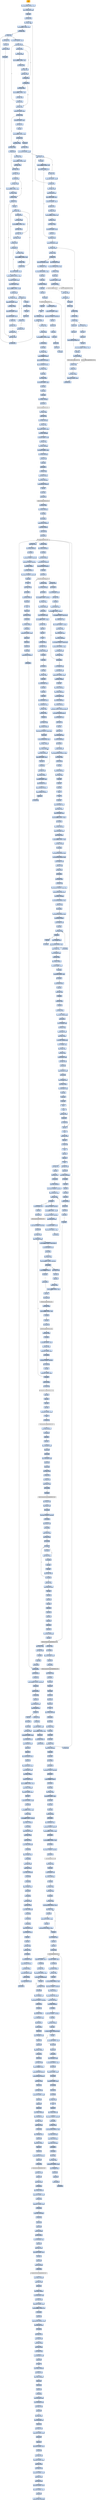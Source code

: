digraph G {
node[shape=rectangle,style=filled,fillcolor=lightsteelblue,color=lightsteelblue]
bgcolor="transparent"
a0x00427480pusha_[label="start\npusha ",fillcolor="orange",color="lightgrey"];
a0x00427481movl_0x41f000UINT32_esi[label="0x00427481\nmovl $0x41f000<UINT32>, %esi"];
a0x00427486leal__122880esi__edi[label="0x00427486\nleal -122880(%esi), %edi"];
a0x0042748cpushl_edi[label="0x0042748c\npushl %edi"];
a0x0042748djmp_0x0042749a[label="0x0042748d\njmp 0x0042749a"];
a0x0042749amovl_esi__ebx[label="0x0042749a\nmovl (%esi), %ebx"];
a0x0042749csubl_0xfffffffcUINT8_esi[label="0x0042749c\nsubl $0xfffffffc<UINT8>, %esi"];
a0x0042749fadcl_ebx_ebx[label="0x0042749f\nadcl %ebx, %ebx"];
a0x004274a1jb_0x00427490[label="0x004274a1\njb 0x00427490"];
a0x00427490movb_esi__al[label="0x00427490\nmovb (%esi), %al"];
a0x00427492incl_esi[label="0x00427492\nincl %esi"];
a0x00427493movb_al_edi_[label="0x00427493\nmovb %al, (%edi)"];
a0x00427495incl_edi[label="0x00427495\nincl %edi"];
a0x00427496addl_ebx_ebx[label="0x00427496\naddl %ebx, %ebx"];
a0x00427498jne_0x004274a1[label="0x00427498\njne 0x004274a1"];
a0x004274a3movl_0x1UINT32_eax[label="0x004274a3\nmovl $0x1<UINT32>, %eax"];
a0x004274a8addl_ebx_ebx[label="0x004274a8\naddl %ebx, %ebx"];
a0x004274aajne_0x004274b3[label="0x004274aa\njne 0x004274b3"];
a0x004274b3adcl_eax_eax[label="0x004274b3\nadcl %eax, %eax"];
a0x004274b5addl_ebx_ebx[label="0x004274b5\naddl %ebx, %ebx"];
a0x004274b7jae_0x004274a8[label="0x004274b7\njae 0x004274a8"];
a0x004274b9jne_0x004274c4[label="0x004274b9\njne 0x004274c4"];
a0x004274c4xorl_ecx_ecx[label="0x004274c4\nxorl %ecx, %ecx"];
a0x004274c6subl_0x3UINT8_eax[label="0x004274c6\nsubl $0x3<UINT8>, %eax"];
a0x004274c9jb_0x004274d8[label="0x004274c9\njb 0x004274d8"];
a0x004274cbshll_0x8UINT8_eax[label="0x004274cb\nshll $0x8<UINT8>, %eax"];
a0x004274cemovb_esi__al[label="0x004274ce\nmovb (%esi), %al"];
a0x004274d0incl_esi[label="0x004274d0\nincl %esi"];
a0x004274d1xorl_0xffffffffUINT8_eax[label="0x004274d1\nxorl $0xffffffff<UINT8>, %eax"];
a0x004274d4je_0x0042754a[label="0x004274d4\nje 0x0042754a"];
a0x004274d6movl_eax_ebp[label="0x004274d6\nmovl %eax, %ebp"];
a0x004274d8addl_ebx_ebx[label="0x004274d8\naddl %ebx, %ebx"];
a0x004274dajne_0x004274e3[label="0x004274da\njne 0x004274e3"];
a0x004274e3adcl_ecx_ecx[label="0x004274e3\nadcl %ecx, %ecx"];
a0x004274e5addl_ebx_ebx[label="0x004274e5\naddl %ebx, %ebx"];
a0x004274e7jne_0x004274f0[label="0x004274e7\njne 0x004274f0"];
a0x004274f0adcl_ecx_ecx[label="0x004274f0\nadcl %ecx, %ecx"];
a0x004274f2jne_0x00427514[label="0x004274f2\njne 0x00427514"];
a0x00427514cmpl_0xfffff300UINT32_ebp[label="0x00427514\ncmpl $0xfffff300<UINT32>, %ebp"];
a0x0042751aadcl_0x1UINT8_ecx[label="0x0042751a\nadcl $0x1<UINT8>, %ecx"];
a0x0042751dleal_ediebp__edx[label="0x0042751d\nleal (%edi,%ebp), %edx"];
a0x00427520cmpl_0xfffffffcUINT8_ebp[label="0x00427520\ncmpl $0xfffffffc<UINT8>, %ebp"];
a0x00427523jbe_0x00427534[label="0x00427523\njbe 0x00427534"];
a0x00427534movl_edx__eax[label="0x00427534\nmovl (%edx), %eax"];
a0x00427536addl_0x4UINT8_edx[label="0x00427536\naddl $0x4<UINT8>, %edx"];
a0x00427539movl_eax_edi_[label="0x00427539\nmovl %eax, (%edi)"];
a0x0042753baddl_0x4UINT8_edi[label="0x0042753b\naddl $0x4<UINT8>, %edi"];
a0x0042753esubl_0x4UINT8_ecx[label="0x0042753e\nsubl $0x4<UINT8>, %ecx"];
a0x00427541ja_0x00427534[label="0x00427541\nja 0x00427534"];
a0x00427543addl_ecx_edi[label="0x00427543\naddl %ecx, %edi"];
a0x00427545jmp_0x00427496[label="0x00427545\njmp 0x00427496"];
a0x004274f4incl_ecx[label="0x004274f4\nincl %ecx"];
a0x004274f5addl_ebx_ebx[label="0x004274f5\naddl %ebx, %ebx"];
a0x004274f7jne_0x00427500[label="0x004274f7\njne 0x00427500"];
a0x00427500adcl_ecx_ecx[label="0x00427500\nadcl %ecx, %ecx"];
a0x00427502addl_ebx_ebx[label="0x00427502\naddl %ebx, %ebx"];
a0x00427504jae_0x004274f5[label="0x00427504\njae 0x004274f5"];
a0x00427506jne_0x00427511[label="0x00427506\njne 0x00427511"];
a0x00427511addl_0x2UINT8_ecx[label="0x00427511\naddl $0x2<UINT8>, %ecx"];
a0x004274dcmovl_esi__ebx[label="0x004274dc\nmovl (%esi), %ebx"];
a0x004274desubl_0xfffffffcUINT8_esi[label="0x004274de\nsubl $0xfffffffc<UINT8>, %esi"];
a0x004274e1adcl_ebx_ebx[label="0x004274e1\nadcl %ebx, %ebx"];
a0x00427525movb_edx__al[label="0x00427525\nmovb (%edx), %al"];
a0x00427527incl_edx[label="0x00427527\nincl %edx"];
a0x00427528movb_al_edi_[label="0x00427528\nmovb %al, (%edi)"];
a0x0042752aincl_edi[label="0x0042752a\nincl %edi"];
a0x0042752bdecl_ecx[label="0x0042752b\ndecl %ecx"];
a0x0042752cjne_0x00427525[label="0x0042752c\njne 0x00427525"];
a0x0042752ejmp_0x00427496[label="0x0042752e\njmp 0x00427496"];
a0x004274acmovl_esi__ebx[label="0x004274ac\nmovl (%esi), %ebx"];
a0x004274aesubl_0xfffffffcUINT8_esi[label="0x004274ae\nsubl $0xfffffffc<UINT8>, %esi"];
a0x004274b1adcl_ebx_ebx[label="0x004274b1\nadcl %ebx, %ebx"];
a0x004274e9movl_esi__ebx[label="0x004274e9\nmovl (%esi), %ebx"];
a0x004274ebsubl_0xfffffffcUINT8_esi[label="0x004274eb\nsubl $0xfffffffc<UINT8>, %esi"];
a0x004274eeadcl_ebx_ebx[label="0x004274ee\nadcl %ebx, %ebx"];
a0x00427508movl_esi__ebx[label="0x00427508\nmovl (%esi), %ebx"];
a0x0042750asubl_0xfffffffcUINT8_esi[label="0x0042750a\nsubl $0xfffffffc<UINT8>, %esi"];
a0x0042750dadcl_ebx_ebx[label="0x0042750d\nadcl %ebx, %ebx"];
a0x0042750fjae_0x004274f5[label="0x0042750f\njae 0x004274f5"];
a0x004274bbmovl_esi__ebx[label="0x004274bb\nmovl (%esi), %ebx"];
a0x004274bdsubl_0xfffffffcUINT8_esi[label="0x004274bd\nsubl $0xfffffffc<UINT8>, %esi"];
a0x004274c0adcl_ebx_ebx[label="0x004274c0\nadcl %ebx, %ebx"];
a0x004274c2jae_0x004274a8[label="0x004274c2\njae 0x004274a8"];
a0x004274f9movl_esi__ebx[label="0x004274f9\nmovl (%esi), %ebx"];
a0x004274fbsubl_0xfffffffcUINT8_esi[label="0x004274fb\nsubl $0xfffffffc<UINT8>, %esi"];
a0x004274feadcl_ebx_ebx[label="0x004274fe\nadcl %ebx, %ebx"];
a0x0042754apopl_esi[label="0x0042754a\npopl %esi"];
a0x0042754bmovl_esi_edi[label="0x0042754b\nmovl %esi, %edi"];
a0x0042754dmovl_0x13fUINT32_ecx[label="0x0042754d\nmovl $0x13f<UINT32>, %ecx"];
a0x00427552movb_edi__al[label="0x00427552\nmovb (%edi), %al"];
a0x00427554incl_edi[label="0x00427554\nincl %edi"];
a0x00427555subb_0xffffffe8UINT8_al[label="0x00427555\nsubb $0xffffffe8<UINT8>, %al"];
a0x00427557cmpb_0x1UINT8_al[label="0x00427557\ncmpb $0x1<UINT8>, %al"];
a0x00427559ja_0x00427552[label="0x00427559\nja 0x00427552"];
a0x0042755bcmpb_0x6UINT8_edi_[label="0x0042755b\ncmpb $0x6<UINT8>, (%edi)"];
a0x0042755ejne_0x00427552[label="0x0042755e\njne 0x00427552"];
a0x00427560movl_edi__eax[label="0x00427560\nmovl (%edi), %eax"];
a0x00427562movb_0x4edi__bl[label="0x00427562\nmovb 0x4(%edi), %bl"];
a0x00427565shrw_0x8UINT8_ax[label="0x00427565\nshrw $0x8<UINT8>, %ax"];
a0x00427569roll_0x10UINT8_eax[label="0x00427569\nroll $0x10<UINT8>, %eax"];
a0x0042756cxchgb_al_ah[label="0x0042756c\nxchgb %al, %ah"];
a0x0042756esubl_edi_eax[label="0x0042756e\nsubl %edi, %eax"];
a0x00427570subb_0xffffffe8UINT8_bl[label="0x00427570\nsubb $0xffffffe8<UINT8>, %bl"];
a0x00427573addl_esi_eax[label="0x00427573\naddl %esi, %eax"];
a0x00427575movl_eax_edi_[label="0x00427575\nmovl %eax, (%edi)"];
a0x00427577addl_0x5UINT8_edi[label="0x00427577\naddl $0x5<UINT8>, %edi"];
a0x0042757amovb_bl_al[label="0x0042757a\nmovb %bl, %al"];
a0x0042757cloop_0x00427557[label="0x0042757c\nloop 0x00427557"];
a0x0042757eleal_0x25000esi__edi[label="0x0042757e\nleal 0x25000(%esi), %edi"];
a0x00427584movl_edi__eax[label="0x00427584\nmovl (%edi), %eax"];
a0x00427586orl_eax_eax[label="0x00427586\norl %eax, %eax"];
a0x00427588je_0x004275cf[label="0x00427588\nje 0x004275cf"];
a0x0042758amovl_0x4edi__ebx[label="0x0042758a\nmovl 0x4(%edi), %ebx"];
a0x0042758dleal_0x27460eaxesi__eax[label="0x0042758d\nleal 0x27460(%eax,%esi), %eax"];
a0x00427594addl_esi_ebx[label="0x00427594\naddl %esi, %ebx"];
a0x00427596pushl_eax[label="0x00427596\npushl %eax"];
a0x00427597addl_0x8UINT8_edi[label="0x00427597\naddl $0x8<UINT8>, %edi"];
a0x0042759acall_0x2750cesi_[label="0x0042759a\ncall 0x2750c(%esi)"];
LoadLibraryA_kernel32_dll[label="LoadLibraryA@kernel32.dll",fillcolor="lightgrey",color="lightgrey"];
a0x004275a0xchgl_eax_ebp[label="0x004275a0\nxchgl %eax, %ebp"];
a0x004275a1movb_edi__al[label="0x004275a1\nmovb (%edi), %al"];
a0x004275a3incl_edi[label="0x004275a3\nincl %edi"];
a0x004275a4orb_al_al[label="0x004275a4\norb %al, %al"];
a0x004275a6je_0x00427584[label="0x004275a6\nje 0x00427584"];
a0x004275a8movl_edi_ecx[label="0x004275a8\nmovl %edi, %ecx"];
a0x004275aajns_0x004275b3[label="0x004275aa\njns 0x004275b3"];
a0x004275b3pushl_edi[label="0x004275b3\npushl %edi"];
a0x004275b4decl_eax[label="0x004275b4\ndecl %eax"];
a0x004275b5repnz_scasb_es_edi__al[label="0x004275b5\nrepnz scasb %es:(%edi), %al"];
a0x004275b7pushl_ebp[label="0x004275b7\npushl %ebp"];
a0x004275b8call_0x27514esi_[label="0x004275b8\ncall 0x27514(%esi)"];
GetProcAddress_kernel32_dll[label="GetProcAddress@kernel32.dll",fillcolor="lightgrey",color="lightgrey"];
a0x004275beorl_eax_eax[label="0x004275be\norl %eax, %eax"];
a0x004275c0je_0x004275c9[label="0x004275c0\nje 0x004275c9"];
a0x004275c2movl_eax_ebx_[label="0x004275c2\nmovl %eax, (%ebx)"];
a0x004275c4addl_0x4UINT8_ebx[label="0x004275c4\naddl $0x4<UINT8>, %ebx"];
a0x004275c7jmp_0x004275a1[label="0x004275c7\njmp 0x004275a1"];
GetProcAddress_KERNEL32_DLL[label="GetProcAddress@KERNEL32.DLL",fillcolor="lightgrey",color="lightgrey"];
LoadLibraryA_KERNEL32_DLL[label="LoadLibraryA@KERNEL32.DLL",fillcolor="lightgrey",color="lightgrey"];
a0x004275acmovzwl_edi__eax[label="0x004275ac\nmovzwl (%edi), %eax"];
a0x004275afincl_edi[label="0x004275af\nincl %edi"];
a0x004275b0pushl_eax[label="0x004275b0\npushl %eax"];
a0x004275b1incl_edi[label="0x004275b1\nincl %edi"];
a0x004275b2movl_0xaef24857UINT32_ecx[label="0x004275b2\nmovl $0xaef24857<UINT32>, %ecx"];
a0x004275cfmovl_0x27518esi__ebp[label="0x004275cf\nmovl 0x27518(%esi), %ebp"];
a0x004275d5leal__4096esi__edi[label="0x004275d5\nleal -4096(%esi), %edi"];
a0x004275dbmovl_0x1000UINT32_ebx[label="0x004275db\nmovl $0x1000<UINT32>, %ebx"];
a0x004275e0pushl_eax[label="0x004275e0\npushl %eax"];
a0x004275e1pushl_esp[label="0x004275e1\npushl %esp"];
a0x004275e2pushl_0x4UINT8[label="0x004275e2\npushl $0x4<UINT8>"];
a0x004275e4pushl_ebx[label="0x004275e4\npushl %ebx"];
a0x004275e5pushl_edi[label="0x004275e5\npushl %edi"];
a0x004275e6call_ebp[label="0x004275e6\ncall %ebp"];
VirtualProtect_kernel32_dll[label="VirtualProtect@kernel32.dll",fillcolor="lightgrey",color="lightgrey"];
a0x004275e8leal_0x1f7edi__eax[label="0x004275e8\nleal 0x1f7(%edi), %eax"];
a0x004275eeandb_0x7fUINT8_eax_[label="0x004275ee\nandb $0x7f<UINT8>, (%eax)"];
a0x004275f1andb_0x7fUINT8_0x28eax_[label="0x004275f1\nandb $0x7f<UINT8>, 0x28(%eax)"];
a0x004275f5popl_eax[label="0x004275f5\npopl %eax"];
a0x004275f6pushl_eax[label="0x004275f6\npushl %eax"];
a0x004275f7pushl_esp[label="0x004275f7\npushl %esp"];
a0x004275f8pushl_eax[label="0x004275f8\npushl %eax"];
a0x004275f9pushl_ebx[label="0x004275f9\npushl %ebx"];
a0x004275fapushl_edi[label="0x004275fa\npushl %edi"];
a0x004275fbcall_ebp[label="0x004275fb\ncall %ebp"];
a0x004275fdpopl_eax[label="0x004275fd\npopl %eax"];
a0x004275fepopa_[label="0x004275fe\npopa "];
a0x004275ffleal__128esp__eax[label="0x004275ff\nleal -128(%esp), %eax"];
a0x00427603pushl_0x0UINT8[label="0x00427603\npushl $0x0<UINT8>"];
a0x00427605cmpl_eax_esp[label="0x00427605\ncmpl %eax, %esp"];
a0x00427607jne_0x00427603[label="0x00427607\njne 0x00427603"];
a0x00427609subl_0xffffff80UINT8_esp[label="0x00427609\nsubl $0xffffff80<UINT8>, %esp"];
a0x0042760cjmp_0x004024a2[label="0x0042760c\njmp 0x004024a2"];
a0x004024a2pushl_ebp[label="0x004024a2\npushl %ebp"];
a0x004024a3movl_esp_ebp[label="0x004024a3\nmovl %esp, %ebp"];
a0x004024a5pushl_0xffffffffUINT8[label="0x004024a5\npushl $0xffffffff<UINT8>"];
a0x004024a7pushl_0x407178UINT32[label="0x004024a7\npushl $0x407178<UINT32>"];
a0x004024acpushl_0x404ec8UINT32[label="0x004024ac\npushl $0x404ec8<UINT32>"];
a0x004024b1movl_fs_0_eax[label="0x004024b1\nmovl %fs:0, %eax"];
a0x004024b7pushl_eax[label="0x004024b7\npushl %eax"];
a0x004024b8movl_esp_fs_0[label="0x004024b8\nmovl %esp, %fs:0"];
a0x004024bfsubl_0x58UINT8_esp[label="0x004024bf\nsubl $0x58<UINT8>, %esp"];
a0x004024c2pushl_ebx[label="0x004024c2\npushl %ebx"];
a0x004024c3pushl_esi[label="0x004024c3\npushl %esi"];
a0x004024c4pushl_edi[label="0x004024c4\npushl %edi"];
a0x004024c5movl_esp__24ebp_[label="0x004024c5\nmovl %esp, -24(%ebp)"];
a0x004024c8call_0x4070cc[label="0x004024c8\ncall 0x4070cc"];
GetVersion_KERNEL32_DLL[label="GetVersion@KERNEL32.DLL",fillcolor="lightgrey",color="lightgrey"];
a0x004024cexorl_edx_edx[label="0x004024ce\nxorl %edx, %edx"];
a0x004024d0movb_ah_dl[label="0x004024d0\nmovb %ah, %dl"];
a0x004024d2movl_edx_0x422df4[label="0x004024d2\nmovl %edx, 0x422df4"];
a0x004024d8movl_eax_ecx[label="0x004024d8\nmovl %eax, %ecx"];
a0x004024daandl_0xffUINT32_ecx[label="0x004024da\nandl $0xff<UINT32>, %ecx"];
a0x004024e0movl_ecx_0x422df0[label="0x004024e0\nmovl %ecx, 0x422df0"];
a0x004024e6shll_0x8UINT8_ecx[label="0x004024e6\nshll $0x8<UINT8>, %ecx"];
a0x004024e9addl_edx_ecx[label="0x004024e9\naddl %edx, %ecx"];
a0x004024ebmovl_ecx_0x422dec[label="0x004024eb\nmovl %ecx, 0x422dec"];
a0x004024f1shrl_0x10UINT8_eax[label="0x004024f1\nshrl $0x10<UINT8>, %eax"];
a0x004024f4movl_eax_0x422de8[label="0x004024f4\nmovl %eax, 0x422de8"];
a0x004024f9xorl_esi_esi[label="0x004024f9\nxorl %esi, %esi"];
a0x004024fbpushl_esi[label="0x004024fb\npushl %esi"];
a0x004024fccall_0x403b73[label="0x004024fc\ncall 0x403b73"];
a0x00403b73xorl_eax_eax[label="0x00403b73\nxorl %eax, %eax"];
a0x00403b75pushl_0x0UINT8[label="0x00403b75\npushl $0x0<UINT8>"];
a0x00403b77cmpl_eax_0x8esp_[label="0x00403b77\ncmpl %eax, 0x8(%esp)"];
a0x00403b7bpushl_0x1000UINT32[label="0x00403b7b\npushl $0x1000<UINT32>"];
a0x00403b80sete_al[label="0x00403b80\nsete %al"];
a0x00403b83pushl_eax[label="0x00403b83\npushl %eax"];
a0x00403b84call_0x407094[label="0x00403b84\ncall 0x407094"];
HeapCreate_KERNEL32_DLL[label="HeapCreate@KERNEL32.DLL",fillcolor="lightgrey",color="lightgrey"];
a0x00403b8atestl_eax_eax[label="0x00403b8a\ntestl %eax, %eax"];
a0x00403b8cmovl_eax_0x423330[label="0x00403b8c\nmovl %eax, 0x423330"];
a0x00403b91je_0x403ba8[label="0x00403b91\nje 0x403ba8"];
a0x00403b93call_0x403baf[label="0x00403b93\ncall 0x403baf"];
a0x00403bafpushl_0x140UINT32[label="0x00403baf\npushl $0x140<UINT32>"];
a0x00403bb4pushl_0x0UINT8[label="0x00403bb4\npushl $0x0<UINT8>"];
a0x00403bb6pushl_0x423330[label="0x00403bb6\npushl 0x423330"];
a0x00403bbccall_0x4070e0[label="0x00403bbc\ncall 0x4070e0"];
HeapAlloc_KERNEL32_DLL[label="HeapAlloc@KERNEL32.DLL",fillcolor="lightgrey",color="lightgrey"];
a0x00403bc2testl_eax_eax[label="0x00403bc2\ntestl %eax, %eax"];
a0x00403bc4movl_eax_0x42332c[label="0x00403bc4\nmovl %eax, 0x42332c"];
a0x00403bc9jne_0x403bcc[label="0x00403bc9\njne 0x403bcc"];
a0x00403bccandl_0x0UINT8_0x423324[label="0x00403bcc\nandl $0x0<UINT8>, 0x423324"];
a0x00403bd3andl_0x0UINT8_0x423328[label="0x00403bd3\nandl $0x0<UINT8>, 0x423328"];
a0x00403bdapushl_0x1UINT8[label="0x00403bda\npushl $0x1<UINT8>"];
a0x00403bdcmovl_eax_0x423320[label="0x00403bdc\nmovl %eax, 0x423320"];
a0x00403be1movl_0x10UINT32_0x423318[label="0x00403be1\nmovl $0x10<UINT32>, 0x423318"];
a0x00403bebpopl_eax[label="0x00403beb\npopl %eax"];
a0x00403becret[label="0x00403bec\nret"];
a0x00403b98testl_eax_eax[label="0x00403b98\ntestl %eax, %eax"];
a0x00403b9ajne_0x403bab[label="0x00403b9a\njne 0x403bab"];
a0x00403babpushl_0x1UINT8[label="0x00403bab\npushl $0x1<UINT8>"];
a0x00403badpopl_eax[label="0x00403bad\npopl %eax"];
a0x00403baeret[label="0x00403bae\nret"];
a0x00402501popl_ecx[label="0x00402501\npopl %ecx"];
a0x00402502testl_eax_eax[label="0x00402502\ntestl %eax, %eax"];
a0x00402504jne_0x40250e[label="0x00402504\njne 0x40250e"];
a0x0040250emovl_esi__4ebp_[label="0x0040250e\nmovl %esi, -4(%ebp)"];
a0x00402511call_0x404c23[label="0x00402511\ncall 0x404c23"];
a0x00404c23subl_0x44UINT8_esp[label="0x00404c23\nsubl $0x44<UINT8>, %esp"];
a0x00404c26pushl_ebx[label="0x00404c26\npushl %ebx"];
a0x00404c27pushl_ebp[label="0x00404c27\npushl %ebp"];
a0x00404c28pushl_esi[label="0x00404c28\npushl %esi"];
a0x00404c29pushl_edi[label="0x00404c29\npushl %edi"];
a0x00404c2apushl_0x100UINT32[label="0x00404c2a\npushl $0x100<UINT32>"];
a0x00404c2fcall_0x40236b[label="0x00404c2f\ncall 0x40236b"];
a0x0040236bpushl_0x422dd4[label="0x0040236b\npushl 0x422dd4"];
a0x00402371pushl_0x8esp_[label="0x00402371\npushl 0x8(%esp)"];
a0x00402375call_0x40237d[label="0x00402375\ncall 0x40237d"];
a0x0040237dcmpl_0xffffffe0UINT8_0x4esp_[label="0x0040237d\ncmpl $0xffffffe0<UINT8>, 0x4(%esp)"];
a0x00402382ja_0x4023a6[label="0x00402382\nja 0x4023a6"];
a0x00402384pushl_0x4esp_[label="0x00402384\npushl 0x4(%esp)"];
a0x00402388call_0x4023a9[label="0x00402388\ncall 0x4023a9"];
a0x004023a9pushl_esi[label="0x004023a9\npushl %esi"];
a0x004023aamovl_0x8esp__esi[label="0x004023aa\nmovl 0x8(%esp), %esi"];
a0x004023aecmpl_0x4229fc_esi[label="0x004023ae\ncmpl 0x4229fc, %esi"];
a0x004023b4ja_0x4023c1[label="0x004023b4\nja 0x4023c1"];
a0x004023b6pushl_esi[label="0x004023b6\npushl %esi"];
a0x004023b7call_0x403f43[label="0x004023b7\ncall 0x403f43"];
a0x00403f43pushl_ebp[label="0x00403f43\npushl %ebp"];
a0x00403f44movl_esp_ebp[label="0x00403f44\nmovl %esp, %ebp"];
a0x00403f46subl_0x14UINT8_esp[label="0x00403f46\nsubl $0x14<UINT8>, %esp"];
a0x00403f49movl_0x423328_eax[label="0x00403f49\nmovl 0x423328, %eax"];
a0x00403f4emovl_0x42332c_edx[label="0x00403f4e\nmovl 0x42332c, %edx"];
a0x00403f54pushl_ebx[label="0x00403f54\npushl %ebx"];
a0x00403f55pushl_esi[label="0x00403f55\npushl %esi"];
a0x00403f56leal_eaxeax4__eax[label="0x00403f56\nleal (%eax,%eax,4), %eax"];
a0x00403f59pushl_edi[label="0x00403f59\npushl %edi"];
a0x00403f5aleal_edxeax4__edi[label="0x00403f5a\nleal (%edx,%eax,4), %edi"];
a0x00403f5dmovl_0x8ebp__eax[label="0x00403f5d\nmovl 0x8(%ebp), %eax"];
a0x00403f60movl_edi__4ebp_[label="0x00403f60\nmovl %edi, -4(%ebp)"];
a0x00403f63leal_0x17eax__ecx[label="0x00403f63\nleal 0x17(%eax), %ecx"];
a0x00403f66andl_0xfffffff0UINT8_ecx[label="0x00403f66\nandl $0xfffffff0<UINT8>, %ecx"];
a0x00403f69movl_ecx__16ebp_[label="0x00403f69\nmovl %ecx, -16(%ebp)"];
a0x00403f6csarl_0x4UINT8_ecx[label="0x00403f6c\nsarl $0x4<UINT8>, %ecx"];
a0x00403f6fdecl_ecx[label="0x00403f6f\ndecl %ecx"];
a0x00403f70cmpl_0x20UINT8_ecx[label="0x00403f70\ncmpl $0x20<UINT8>, %ecx"];
a0x00403f73jnl_0x403f83[label="0x00403f73\njnl 0x403f83"];
a0x00403f75orl_0xffffffffUINT8_esi[label="0x00403f75\norl $0xffffffff<UINT8>, %esi"];
a0x00403f78shrl_cl_esi[label="0x00403f78\nshrl %cl, %esi"];
a0x00403f7aorl_0xffffffffUINT8__8ebp_[label="0x00403f7a\norl $0xffffffff<UINT8>, -8(%ebp)"];
a0x00403f7emovl_esi__12ebp_[label="0x00403f7e\nmovl %esi, -12(%ebp)"];
a0x00403f81jmp_0x403f93[label="0x00403f81\njmp 0x403f93"];
a0x00403f93movl_0x423320_eax[label="0x00403f93\nmovl 0x423320, %eax"];
a0x00403f98movl_eax_ebx[label="0x00403f98\nmovl %eax, %ebx"];
a0x00403f9acmpl_edi_ebx[label="0x00403f9a\ncmpl %edi, %ebx"];
a0x00403f9cmovl_ebx_0x8ebp_[label="0x00403f9c\nmovl %ebx, 0x8(%ebp)"];
a0x00403f9fjae_0x403fba[label="0x00403f9f\njae 0x403fba"];
a0x00403fbacmpl__4ebp__ebx[label="0x00403fba\ncmpl -4(%ebp), %ebx"];
a0x00403fbdjne_0x404038[label="0x00403fbd\njne 0x404038"];
a0x00403fbfmovl_edx_ebx[label="0x00403fbf\nmovl %edx, %ebx"];
a0x00403fc1cmpl_eax_ebx[label="0x00403fc1\ncmpl %eax, %ebx"];
a0x00403fc3movl_ebx_0x8ebp_[label="0x00403fc3\nmovl %ebx, 0x8(%ebp)"];
a0x00403fc6jae_0x403fdd[label="0x00403fc6\njae 0x403fdd"];
a0x00403fddjne_0x404038[label="0x00403fdd\njne 0x404038"];
a0x00403fdfcmpl__4ebp__ebx[label="0x00403fdf\ncmpl -4(%ebp), %ebx"];
a0x00403fe2jae_0x403ff5[label="0x00403fe2\njae 0x403ff5"];
a0x00403ff5jne_0x40401d[label="0x00403ff5\njne 0x40401d"];
a0x00403ff7movl_edx_ebx[label="0x00403ff7\nmovl %edx, %ebx"];
a0x00403ff9cmpl_eax_ebx[label="0x00403ff9\ncmpl %eax, %ebx"];
a0x00403ffbmovl_ebx_0x8ebp_[label="0x00403ffb\nmovl %ebx, 0x8(%ebp)"];
a0x00403ffejae_0x40400d[label="0x00403ffe\njae 0x40400d"];
a0x0040400djne_0x40401d[label="0x0040400d\njne 0x40401d"];
a0x0040400fcall_0x40424c[label="0x0040400f\ncall 0x40424c"];
a0x0040424cmovl_0x423328_eax[label="0x0040424c\nmovl 0x423328, %eax"];
a0x00404251movl_0x423318_ecx[label="0x00404251\nmovl 0x423318, %ecx"];
a0x00404257pushl_esi[label="0x00404257\npushl %esi"];
a0x00404258pushl_edi[label="0x00404258\npushl %edi"];
a0x00404259xorl_edi_edi[label="0x00404259\nxorl %edi, %edi"];
a0x0040425bcmpl_ecx_eax[label="0x0040425b\ncmpl %ecx, %eax"];
a0x0040425djne_0x40428f[label="0x0040425d\njne 0x40428f"];
a0x0040428fmovl_0x42332c_ecx[label="0x0040428f\nmovl 0x42332c, %ecx"];
a0x00404295pushl_0x41c4UINT32[label="0x00404295\npushl $0x41c4<UINT32>"];
a0x0040429apushl_0x8UINT8[label="0x0040429a\npushl $0x8<UINT8>"];
a0x0040429cleal_eaxeax4__eax[label="0x0040429c\nleal (%eax,%eax,4), %eax"];
a0x0040429fpushl_0x423330[label="0x0040429f\npushl 0x423330"];
a0x004042a5leal_ecxeax4__esi[label="0x004042a5\nleal (%ecx,%eax,4), %esi"];
a0x004042a8call_0x4070e0[label="0x004042a8\ncall 0x4070e0"];
a0x004042aecmpl_edi_eax[label="0x004042ae\ncmpl %edi, %eax"];
a0x004042b0movl_eax_0x10esi_[label="0x004042b0\nmovl %eax, 0x10(%esi)"];
a0x004042b3je_0x4042df[label="0x004042b3\nje 0x4042df"];
a0x004042b5pushl_0x4UINT8[label="0x004042b5\npushl $0x4<UINT8>"];
a0x004042b7pushl_0x2000UINT32[label="0x004042b7\npushl $0x2000<UINT32>"];
a0x004042bcpushl_0x100000UINT32[label="0x004042bc\npushl $0x100000<UINT32>"];
a0x004042c1pushl_edi[label="0x004042c1\npushl %edi"];
a0x004042c2call_0x40708c[label="0x004042c2\ncall 0x40708c"];
VirtualAlloc_KERNEL32_DLL[label="VirtualAlloc@KERNEL32.DLL",fillcolor="lightgrey",color="lightgrey"];
a0x004042c8cmpl_edi_eax[label="0x004042c8\ncmpl %edi, %eax"];
a0x004042camovl_eax_0xcesi_[label="0x004042ca\nmovl %eax, 0xc(%esi)"];
a0x004042cdjne_0x4042e3[label="0x004042cd\njne 0x4042e3"];
a0x004042e3orl_0xffffffffUINT8_0x8esi_[label="0x004042e3\norl $0xffffffff<UINT8>, 0x8(%esi)"];
a0x004042e7movl_edi_esi_[label="0x004042e7\nmovl %edi, (%esi)"];
a0x004042e9movl_edi_0x4esi_[label="0x004042e9\nmovl %edi, 0x4(%esi)"];
a0x004042ecincl_0x423328[label="0x004042ec\nincl 0x423328"];
a0x004042f2movl_0x10esi__eax[label="0x004042f2\nmovl 0x10(%esi), %eax"];
a0x004042f5orl_0xffffffffUINT8_eax_[label="0x004042f5\norl $0xffffffff<UINT8>, (%eax)"];
a0x004042f8movl_esi_eax[label="0x004042f8\nmovl %esi, %eax"];
a0x004042fapopl_edi[label="0x004042fa\npopl %edi"];
a0x004042fbpopl_esi[label="0x004042fb\npopl %esi"];
a0x004042fcret[label="0x004042fc\nret"];
a0x00404014movl_eax_ebx[label="0x00404014\nmovl %eax, %ebx"];
a0x00404016testl_ebx_ebx[label="0x00404016\ntestl %ebx, %ebx"];
a0x00404018movl_ebx_0x8ebp_[label="0x00404018\nmovl %ebx, 0x8(%ebp)"];
a0x0040401bje_0x404031[label="0x0040401b\nje 0x404031"];
a0x0040401dpushl_ebx[label="0x0040401d\npushl %ebx"];
a0x0040401ecall_0x4042fd[label="0x0040401e\ncall 0x4042fd"];
a0x004042fdpushl_ebp[label="0x004042fd\npushl %ebp"];
a0x004042femovl_esp_ebp[label="0x004042fe\nmovl %esp, %ebp"];
a0x00404300pushl_ecx[label="0x00404300\npushl %ecx"];
a0x00404301movl_0x8ebp__ecx[label="0x00404301\nmovl 0x8(%ebp), %ecx"];
a0x00404304pushl_ebx[label="0x00404304\npushl %ebx"];
a0x00404305pushl_esi[label="0x00404305\npushl %esi"];
a0x00404306pushl_edi[label="0x00404306\npushl %edi"];
a0x00404307movl_0x10ecx__esi[label="0x00404307\nmovl 0x10(%ecx), %esi"];
a0x0040430amovl_0x8ecx__eax[label="0x0040430a\nmovl 0x8(%ecx), %eax"];
a0x0040430dxorl_ebx_ebx[label="0x0040430d\nxorl %ebx, %ebx"];
a0x0040430ftestl_eax_eax[label="0x0040430f\ntestl %eax, %eax"];
a0x00404311jl_0x404318[label="0x00404311\njl 0x404318"];
a0x00404318movl_ebx_eax[label="0x00404318\nmovl %ebx, %eax"];
a0x0040431apushl_0x3fUINT8[label="0x0040431a\npushl $0x3f<UINT8>"];
a0x0040431cimull_0x204UINT32_eax_eax[label="0x0040431c\nimull $0x204<UINT32>, %eax, %eax"];
a0x00404322popl_edx[label="0x00404322\npopl %edx"];
a0x00404323leal_0x144eaxesi__eax[label="0x00404323\nleal 0x144(%eax,%esi), %eax"];
a0x0040432amovl_eax__4ebp_[label="0x0040432a\nmovl %eax, -4(%ebp)"];
a0x0040432dmovl_eax_0x8eax_[label="0x0040432d\nmovl %eax, 0x8(%eax)"];
a0x00404330movl_eax_0x4eax_[label="0x00404330\nmovl %eax, 0x4(%eax)"];
a0x00404333addl_0x8UINT8_eax[label="0x00404333\naddl $0x8<UINT8>, %eax"];
a0x00404336decl_edx[label="0x00404336\ndecl %edx"];
a0x00404337jne_0x40432d[label="0x00404337\njne 0x40432d"];
a0x00404339movl_ebx_edi[label="0x00404339\nmovl %ebx, %edi"];
a0x0040433bpushl_0x4UINT8[label="0x0040433b\npushl $0x4<UINT8>"];
a0x0040433dshll_0xfUINT8_edi[label="0x0040433d\nshll $0xf<UINT8>, %edi"];
a0x00404340addl_0xcecx__edi[label="0x00404340\naddl 0xc(%ecx), %edi"];
a0x00404343pushl_0x1000UINT32[label="0x00404343\npushl $0x1000<UINT32>"];
a0x00404348pushl_0x8000UINT32[label="0x00404348\npushl $0x8000<UINT32>"];
a0x0040434dpushl_edi[label="0x0040434d\npushl %edi"];
a0x0040434ecall_0x40708c[label="0x0040434e\ncall 0x40708c"];
a0x00404354testl_eax_eax[label="0x00404354\ntestl %eax, %eax"];
a0x00404356jne_0x404360[label="0x00404356\njne 0x404360"];
a0x00404360leal_0x7000edi__edx[label="0x00404360\nleal 0x7000(%edi), %edx"];
a0x00404366cmpl_edx_edi[label="0x00404366\ncmpl %edx, %edi"];
a0x00404368ja_0x4043a6[label="0x00404368\nja 0x4043a6"];
a0x0040436aleal_0x10edi__eax[label="0x0040436a\nleal 0x10(%edi), %eax"];
a0x0040436dorl_0xffffffffUINT8__8eax_[label="0x0040436d\norl $0xffffffff<UINT8>, -8(%eax)"];
a0x00404371orl_0xffffffffUINT8_0xfeceax_[label="0x00404371\norl $0xffffffff<UINT8>, 0xfec(%eax)"];
a0x00404378leal_0xffceax__ecx[label="0x00404378\nleal 0xffc(%eax), %ecx"];
a0x0040437emovl_0xff0UINT32__4eax_[label="0x0040437e\nmovl $0xff0<UINT32>, -4(%eax)"];
a0x00404385movl_ecx_eax_[label="0x00404385\nmovl %ecx, (%eax)"];
a0x00404387leal__4100eax__ecx[label="0x00404387\nleal -4100(%eax), %ecx"];
a0x0040438dmovl_ecx_0x4eax_[label="0x0040438d\nmovl %ecx, 0x4(%eax)"];
a0x00404390movl_0xff0UINT32_0xfe8eax_[label="0x00404390\nmovl $0xff0<UINT32>, 0xfe8(%eax)"];
a0x0040439aaddl_0x1000UINT32_eax[label="0x0040439a\naddl $0x1000<UINT32>, %eax"];
a0x0040439fleal__16eax__ecx[label="0x0040439f\nleal -16(%eax), %ecx"];
a0x004043a2cmpl_edx_ecx[label="0x004043a2\ncmpl %edx, %ecx"];
a0x004043a4jbe_0x40436d[label="0x004043a4\njbe 0x40436d"];
a0x004043a6movl__4ebp__eax[label="0x004043a6\nmovl -4(%ebp), %eax"];
a0x004043a9leal_0xcedi__ecx[label="0x004043a9\nleal 0xc(%edi), %ecx"];
a0x004043acaddl_0x1f8UINT32_eax[label="0x004043ac\naddl $0x1f8<UINT32>, %eax"];
a0x004043b1pushl_0x1UINT8[label="0x004043b1\npushl $0x1<UINT8>"];
a0x004043b3popl_edi[label="0x004043b3\npopl %edi"];
a0x004043b4movl_ecx_0x4eax_[label="0x004043b4\nmovl %ecx, 0x4(%eax)"];
a0x004043b7movl_eax_0x8ecx_[label="0x004043b7\nmovl %eax, 0x8(%ecx)"];
a0x004043baleal_0xcedx__ecx[label="0x004043ba\nleal 0xc(%edx), %ecx"];
a0x004043bdmovl_ecx_0x8eax_[label="0x004043bd\nmovl %ecx, 0x8(%eax)"];
a0x004043c0movl_eax_0x4ecx_[label="0x004043c0\nmovl %eax, 0x4(%ecx)"];
a0x004043c3andl_0x0UINT8_0x44esiebx4_[label="0x004043c3\nandl $0x0<UINT8>, 0x44(%esi,%ebx,4)"];
a0x004043c8movl_edi_0xc4esiebx4_[label="0x004043c8\nmovl %edi, 0xc4(%esi,%ebx,4)"];
a0x004043cfmovb_0x43esi__al[label="0x004043cf\nmovb 0x43(%esi), %al"];
a0x004043d2movb_al_cl[label="0x004043d2\nmovb %al, %cl"];
a0x004043d4incb_cl[label="0x004043d4\nincb %cl"];
a0x004043d6testb_al_al[label="0x004043d6\ntestb %al, %al"];
a0x004043d8movl_0x8ebp__eax[label="0x004043d8\nmovl 0x8(%ebp), %eax"];
a0x004043dbmovb_cl_0x43esi_[label="0x004043db\nmovb %cl, 0x43(%esi)"];
a0x004043dejne_0x4043e3[label="0x004043de\njne 0x4043e3"];
a0x004043e0orl_edi_0x4eax_[label="0x004043e0\norl %edi, 0x4(%eax)"];
a0x004043e3movl_0x80000000UINT32_edx[label="0x004043e3\nmovl $0x80000000<UINT32>, %edx"];
a0x004043e8movl_ebx_ecx[label="0x004043e8\nmovl %ebx, %ecx"];
a0x004043eashrl_cl_edx[label="0x004043ea\nshrl %cl, %edx"];
a0x004043ecnotl_edx[label="0x004043ec\nnotl %edx"];
a0x004043eeandl_edx_0x8eax_[label="0x004043ee\nandl %edx, 0x8(%eax)"];
a0x004043f1movl_ebx_eax[label="0x004043f1\nmovl %ebx, %eax"];
a0x004043f3popl_edi[label="0x004043f3\npopl %edi"];
a0x004043f4popl_esi[label="0x004043f4\npopl %esi"];
a0x004043f5popl_ebx[label="0x004043f5\npopl %ebx"];
a0x004043f6leave_[label="0x004043f6\nleave "];
a0x004043f7ret[label="0x004043f7\nret"];
a0x00404023popl_ecx[label="0x00404023\npopl %ecx"];
a0x00404024movl_0x10ebx__ecx[label="0x00404024\nmovl 0x10(%ebx), %ecx"];
a0x00404027movl_eax_ecx_[label="0x00404027\nmovl %eax, (%ecx)"];
a0x00404029movl_0x10ebx__eax[label="0x00404029\nmovl 0x10(%ebx), %eax"];
a0x0040402ccmpl_0xffffffffUINT8_eax_[label="0x0040402c\ncmpl $0xffffffff<UINT8>, (%eax)"];
a0x0040402fjne_0x404038[label="0x0040402f\njne 0x404038"];
a0x00404038movl_ebx_0x423320[label="0x00404038\nmovl %ebx, 0x423320"];
a0x0040403emovl_0x10ebx__eax[label="0x0040403e\nmovl 0x10(%ebx), %eax"];
a0x00404041movl_eax__edx[label="0x00404041\nmovl (%eax), %edx"];
a0x00404043cmpl_0xffffffffUINT8_edx[label="0x00404043\ncmpl $0xffffffff<UINT8>, %edx"];
a0x00404046movl_edx__4ebp_[label="0x00404046\nmovl %edx, -4(%ebp)"];
a0x00404049je_0x40405f[label="0x00404049\nje 0x40405f"];
a0x0040404bmovl_0xc4eaxedx4__ecx[label="0x0040404b\nmovl 0xc4(%eax,%edx,4), %ecx"];
a0x00404052movl_0x44eaxedx4__edi[label="0x00404052\nmovl 0x44(%eax,%edx,4), %edi"];
a0x00404056andl__8ebp__ecx[label="0x00404056\nandl -8(%ebp), %ecx"];
a0x00404059andl_esi_edi[label="0x00404059\nandl %esi, %edi"];
a0x0040405borl_edi_ecx[label="0x0040405b\norl %edi, %ecx"];
a0x0040405djne_0x404096[label="0x0040405d\njne 0x404096"];
a0x00404096movl_edx_ecx[label="0x00404096\nmovl %edx, %ecx"];
a0x00404098xorl_edi_edi[label="0x00404098\nxorl %edi, %edi"];
a0x0040409aimull_0x204UINT32_ecx_ecx[label="0x0040409a\nimull $0x204<UINT32>, %ecx, %ecx"];
a0x004040a0leal_0x144ecxeax__ecx[label="0x004040a0\nleal 0x144(%ecx,%eax), %ecx"];
a0x004040a7movl_ecx__12ebp_[label="0x004040a7\nmovl %ecx, -12(%ebp)"];
a0x004040aamovl_0x44eaxedx4__ecx[label="0x004040aa\nmovl 0x44(%eax,%edx,4), %ecx"];
a0x004040aeandl_esi_ecx[label="0x004040ae\nandl %esi, %ecx"];
a0x004040b0jne_0x4040bf[label="0x004040b0\njne 0x4040bf"];
a0x004040b2movl_0xc4eaxedx4__ecx[label="0x004040b2\nmovl 0xc4(%eax,%edx,4), %ecx"];
a0x004040b9pushl_0x20UINT8[label="0x004040b9\npushl $0x20<UINT8>"];
a0x004040bbandl__8ebp__ecx[label="0x004040bb\nandl -8(%ebp), %ecx"];
a0x004040bepopl_edi[label="0x004040be\npopl %edi"];
a0x004040bftestl_ecx_ecx[label="0x004040bf\ntestl %ecx, %ecx"];
a0x004040c1jl_0x4040c8[label="0x004040c1\njl 0x4040c8"];
a0x004040c3shll_ecx[label="0x004040c3\nshll %ecx"];
a0x004040c5incl_edi[label="0x004040c5\nincl %edi"];
a0x004040c6jmp_0x4040bf[label="0x004040c6\njmp 0x4040bf"];
a0x004040c8movl__12ebp__ecx[label="0x004040c8\nmovl -12(%ebp), %ecx"];
a0x004040cbmovl_0x4ecxedi8__edx[label="0x004040cb\nmovl 0x4(%ecx,%edi,8), %edx"];
a0x004040cfmovl_edx__ecx[label="0x004040cf\nmovl (%edx), %ecx"];
a0x004040d1subl__16ebp__ecx[label="0x004040d1\nsubl -16(%ebp), %ecx"];
a0x004040d4movl_ecx_esi[label="0x004040d4\nmovl %ecx, %esi"];
a0x004040d6movl_ecx__8ebp_[label="0x004040d6\nmovl %ecx, -8(%ebp)"];
a0x004040d9sarl_0x4UINT8_esi[label="0x004040d9\nsarl $0x4<UINT8>, %esi"];
a0x004040dcdecl_esi[label="0x004040dc\ndecl %esi"];
a0x004040ddcmpl_0x3fUINT8_esi[label="0x004040dd\ncmpl $0x3f<UINT8>, %esi"];
a0x004040e0jle_0x4040e5[label="0x004040e0\njle 0x4040e5"];
a0x004040e2pushl_0x3fUINT8[label="0x004040e2\npushl $0x3f<UINT8>"];
a0x004040e4popl_esi[label="0x004040e4\npopl %esi"];
a0x004040e5cmpl_edi_esi[label="0x004040e5\ncmpl %edi, %esi"];
a0x004040e7je_0x4041fa[label="0x004040e7\nje 0x4041fa"];
a0x004041fatestl_ecx_ecx[label="0x004041fa\ntestl %ecx, %ecx"];
a0x004041fcje_0x404209[label="0x004041fc\nje 0x404209"];
a0x004041femovl_ecx_edx_[label="0x004041fe\nmovl %ecx, (%edx)"];
a0x00404200movl_ecx__4ecxedx_[label="0x00404200\nmovl %ecx, -4(%ecx,%edx)"];
a0x00404204jmp_0x404209[label="0x00404204\njmp 0x404209"];
a0x00404209movl__16ebp__esi[label="0x00404209\nmovl -16(%ebp), %esi"];
a0x0040420caddl_ecx_edx[label="0x0040420c\naddl %ecx, %edx"];
a0x0040420eleal_0x1esi__ecx[label="0x0040420e\nleal 0x1(%esi), %ecx"];
a0x00404211movl_ecx_edx_[label="0x00404211\nmovl %ecx, (%edx)"];
a0x00404213movl_ecx__4edxesi_[label="0x00404213\nmovl %ecx, -4(%edx,%esi)"];
a0x00404217movl__12ebp__esi[label="0x00404217\nmovl -12(%ebp), %esi"];
a0x0040421amovl_esi__ecx[label="0x0040421a\nmovl (%esi), %ecx"];
a0x0040421ctestl_ecx_ecx[label="0x0040421c\ntestl %ecx, %ecx"];
a0x0040421eleal_0x1ecx__edi[label="0x0040421e\nleal 0x1(%ecx), %edi"];
a0x00404221movl_edi_esi_[label="0x00404221\nmovl %edi, (%esi)"];
a0x00404223jne_0x40423f[label="0x00404223\njne 0x40423f"];
a0x00404225cmpl_0x423324_ebx[label="0x00404225\ncmpl 0x423324, %ebx"];
a0x0040422bjne_0x40423f[label="0x0040422b\njne 0x40423f"];
a0x0040423fmovl__4ebp__ecx[label="0x0040423f\nmovl -4(%ebp), %ecx"];
a0x00404242movl_ecx_eax_[label="0x00404242\nmovl %ecx, (%eax)"];
a0x00404244leal_0x4edx__eax[label="0x00404244\nleal 0x4(%edx), %eax"];
a0x00404247popl_edi[label="0x00404247\npopl %edi"];
a0x00404248popl_esi[label="0x00404248\npopl %esi"];
a0x00404249popl_ebx[label="0x00404249\npopl %ebx"];
a0x0040424aleave_[label="0x0040424a\nleave "];
a0x0040424bret[label="0x0040424b\nret"];
a0x004023bctestl_eax_eax[label="0x004023bc\ntestl %eax, %eax"];
a0x004023bepopl_ecx[label="0x004023be\npopl %ecx"];
a0x004023bfjne_0x4023dd[label="0x004023bf\njne 0x4023dd"];
a0x004023ddpopl_esi[label="0x004023dd\npopl %esi"];
a0x004023deret[label="0x004023de\nret"];
a0x0040238dtestl_eax_eax[label="0x0040238d\ntestl %eax, %eax"];
a0x0040238fpopl_ecx[label="0x0040238f\npopl %ecx"];
a0x00402390jne_0x4023a8[label="0x00402390\njne 0x4023a8"];
a0x004023a8ret[label="0x004023a8\nret"];
a0x0040237apopl_ecx[label="0x0040237a\npopl %ecx"];
a0x0040237bpopl_ecx[label="0x0040237b\npopl %ecx"];
a0x0040237cret[label="0x0040237c\nret"];
a0x00404c34movl_eax_esi[label="0x00404c34\nmovl %eax, %esi"];
a0x00404c36popl_ecx[label="0x00404c36\npopl %ecx"];
a0x00404c37testl_esi_esi[label="0x00404c37\ntestl %esi, %esi"];
a0x00404c39jne_0x404c43[label="0x00404c39\njne 0x404c43"];
a0x00404c43movl_esi_0x423200[label="0x00404c43\nmovl %esi, 0x423200"];
a0x00404c49movl_0x20UINT32_0x423300[label="0x00404c49\nmovl $0x20<UINT32>, 0x423300"];
a0x00404c53leal_0x100esi__eax[label="0x00404c53\nleal 0x100(%esi), %eax"];
a0x00404c59cmpl_eax_esi[label="0x00404c59\ncmpl %eax, %esi"];
a0x00404c5bjae_0x404c77[label="0x00404c5b\njae 0x404c77"];
a0x00404c5dandb_0x0UINT8_0x4esi_[label="0x00404c5d\nandb $0x0<UINT8>, 0x4(%esi)"];
a0x00404c61orl_0xffffffffUINT8_esi_[label="0x00404c61\norl $0xffffffff<UINT8>, (%esi)"];
a0x00404c64movb_0xaUINT8_0x5esi_[label="0x00404c64\nmovb $0xa<UINT8>, 0x5(%esi)"];
a0x00404c68movl_0x423200_eax[label="0x00404c68\nmovl 0x423200, %eax"];
a0x00404c6daddl_0x8UINT8_esi[label="0x00404c6d\naddl $0x8<UINT8>, %esi"];
a0x00404c70addl_0x100UINT32_eax[label="0x00404c70\naddl $0x100<UINT32>, %eax"];
a0x00404c75jmp_0x404c59[label="0x00404c75\njmp 0x404c59"];
a0x00404c77leal_0x10esp__eax[label="0x00404c77\nleal 0x10(%esp), %eax"];
a0x00404c7bpushl_eax[label="0x00404c7b\npushl %eax"];
a0x00404c7ccall_0x4070e8[label="0x00404c7c\ncall 0x4070e8"];
GetStartupInfoA_KERNEL32_DLL[label="GetStartupInfoA@KERNEL32.DLL",fillcolor="lightgrey",color="lightgrey"];
a0x00404c82cmpw_0x0UINT8_0x42esp_[label="0x00404c82\ncmpw $0x0<UINT8>, 0x42(%esp)"];
a0x00404c88je_0x404d53[label="0x00404c88\nje 0x404d53"];
a0x00404d53xorl_ebx_ebx[label="0x00404d53\nxorl %ebx, %ebx"];
a0x00404d55movl_0x423200_eax[label="0x00404d55\nmovl 0x423200, %eax"];
a0x00404d5acmpl_0xffffffffUINT8_eaxebx8_[label="0x00404d5a\ncmpl $0xffffffff<UINT8>, (%eax,%ebx,8)"];
a0x00404d5eleal_eaxebx8__esi[label="0x00404d5e\nleal (%eax,%ebx,8), %esi"];
a0x00404d61jne_0x404db0[label="0x00404d61\njne 0x404db0"];
a0x00404d63testl_ebx_ebx[label="0x00404d63\ntestl %ebx, %ebx"];
a0x00404d65movb_0xffffff81UINT8_0x4esi_[label="0x00404d65\nmovb $0xffffff81<UINT8>, 0x4(%esi)"];
a0x00404d69jne_0x404d70[label="0x00404d69\njne 0x404d70"];
a0x00404d6bpushl_0xfffffff6UINT8[label="0x00404d6b\npushl $0xfffffff6<UINT8>"];
a0x00404d6dpopl_eax[label="0x00404d6d\npopl %eax"];
a0x00404d6ejmp_0x404d7a[label="0x00404d6e\njmp 0x404d7a"];
a0x00404d7apushl_eax[label="0x00404d7a\npushl %eax"];
a0x00404d7bcall_0x407060[label="0x00404d7b\ncall 0x407060"];
GetStdHandle_KERNEL32_DLL[label="GetStdHandle@KERNEL32.DLL",fillcolor="lightgrey",color="lightgrey"];
a0x00404d81movl_eax_edi[label="0x00404d81\nmovl %eax, %edi"];
a0x00404d83cmpl_0xffffffffUINT8_edi[label="0x00404d83\ncmpl $0xffffffff<UINT8>, %edi"];
a0x00404d86je_0x404d9f[label="0x00404d86\nje 0x404d9f"];
a0x00404d88pushl_edi[label="0x00404d88\npushl %edi"];
a0x00404d89call_0x40705c[label="0x00404d89\ncall 0x40705c"];
GetFileType_KERNEL32_DLL[label="GetFileType@KERNEL32.DLL",fillcolor="lightgrey",color="lightgrey"];
a0x00404d8ftestl_eax_eax[label="0x00404d8f\ntestl %eax, %eax"];
a0x00404d91je_0x404d9f[label="0x00404d91\nje 0x404d9f"];
a0x00404d93andl_0xffUINT32_eax[label="0x00404d93\nandl $0xff<UINT32>, %eax"];
a0x00404d98movl_edi_esi_[label="0x00404d98\nmovl %edi, (%esi)"];
a0x00404d9acmpl_0x2UINT8_eax[label="0x00404d9a\ncmpl $0x2<UINT8>, %eax"];
a0x00404d9djne_0x404da5[label="0x00404d9d\njne 0x404da5"];
a0x00404d9forb_0x40UINT8_0x4esi_[label="0x00404d9f\norb $0x40<UINT8>, 0x4(%esi)"];
a0x00404da3jmp_0x404db4[label="0x00404da3\njmp 0x404db4"];
a0x00404db4incl_ebx[label="0x00404db4\nincl %ebx"];
a0x00404db5cmpl_0x3UINT8_ebx[label="0x00404db5\ncmpl $0x3<UINT8>, %ebx"];
a0x00404db8jl_0x404d55[label="0x00404db8\njl 0x404d55"];
a0x00404d70movl_ebx_eax[label="0x00404d70\nmovl %ebx, %eax"];
a0x00404d72decl_eax[label="0x00404d72\ndecl %eax"];
a0x00404d73negl_eax[label="0x00404d73\nnegl %eax"];
a0x00404d75sbbl_eax_eax[label="0x00404d75\nsbbl %eax, %eax"];
a0x00404d77addl_0xfffffff5UINT8_eax[label="0x00404d77\naddl $0xfffffff5<UINT8>, %eax"];
a0x00404dbapushl_0x423300[label="0x00404dba\npushl 0x423300"];
a0x00404dc0call_0x407064[label="0x00404dc0\ncall 0x407064"];
SetHandleCount_KERNEL32_DLL[label="SetHandleCount@KERNEL32.DLL",fillcolor="lightgrey",color="lightgrey"];
a0x00404dc6popl_edi[label="0x00404dc6\npopl %edi"];
a0x00404dc7popl_esi[label="0x00404dc7\npopl %esi"];
a0x00404dc8popl_ebp[label="0x00404dc8\npopl %ebp"];
a0x00404dc9popl_ebx[label="0x00404dc9\npopl %ebx"];
a0x00404dcaaddl_0x44UINT8_esp[label="0x00404dca\naddl $0x44<UINT8>, %esp"];
a0x00404dcdret[label="0x00404dcd\nret"];
a0x00402516call_0x4070ec[label="0x00402516\ncall 0x4070ec"];
GetCommandLineA_KERNEL32_DLL[label="GetCommandLineA@KERNEL32.DLL",fillcolor="lightgrey",color="lightgrey"];
a0x0040251cmovl_eax_0x424344[label="0x0040251c\nmovl %eax, 0x424344"];
a0x00402521call_0x404af1[label="0x00402521\ncall 0x404af1"];
a0x00404af1pushl_ecx[label="0x00404af1\npushl %ecx"];
a0x00404af2pushl_ecx[label="0x00404af2\npushl %ecx"];
a0x00404af3movl_0x422f30_eax[label="0x00404af3\nmovl 0x422f30, %eax"];
a0x00404af8pushl_ebx[label="0x00404af8\npushl %ebx"];
a0x00404af9pushl_ebp[label="0x00404af9\npushl %ebp"];
a0x00404afamovl_0x407068_ebp[label="0x00404afa\nmovl 0x407068, %ebp"];
a0x00404b00pushl_esi[label="0x00404b00\npushl %esi"];
a0x00404b01pushl_edi[label="0x00404b01\npushl %edi"];
a0x00404b02xorl_ebx_ebx[label="0x00404b02\nxorl %ebx, %ebx"];
a0x00404b04xorl_esi_esi[label="0x00404b04\nxorl %esi, %esi"];
a0x00404b06xorl_edi_edi[label="0x00404b06\nxorl %edi, %edi"];
a0x00404b08cmpl_ebx_eax[label="0x00404b08\ncmpl %ebx, %eax"];
a0x00404b0ajne_0x404b3f[label="0x00404b0a\njne 0x404b3f"];
a0x00404b0ccall_ebp[label="0x00404b0c\ncall %ebp"];
GetEnvironmentStringsW_KERNEL32_DLL[label="GetEnvironmentStringsW@KERNEL32.DLL",fillcolor="lightgrey",color="lightgrey"];
a0x00404b0emovl_eax_esi[label="0x00404b0e\nmovl %eax, %esi"];
a0x00404b10cmpl_ebx_esi[label="0x00404b10\ncmpl %ebx, %esi"];
a0x00404b12je_0x404b20[label="0x00404b12\nje 0x404b20"];
a0x00404b14movl_0x1UINT32_0x422f30[label="0x00404b14\nmovl $0x1<UINT32>, 0x422f30"];
a0x00404b1ejmp_0x404b48[label="0x00404b1e\njmp 0x404b48"];
a0x00404b48cmpl_ebx_esi[label="0x00404b48\ncmpl %ebx, %esi"];
a0x00404b4ajne_0x404b58[label="0x00404b4a\njne 0x404b58"];
a0x00404b58cmpw_bx_esi_[label="0x00404b58\ncmpw %bx, (%esi)"];
a0x00404b5bmovl_esi_eax[label="0x00404b5b\nmovl %esi, %eax"];
a0x00404b5dje_0x404b6d[label="0x00404b5d\nje 0x404b6d"];
a0x00404b5fincl_eax[label="0x00404b5f\nincl %eax"];
a0x00404b60incl_eax[label="0x00404b60\nincl %eax"];
a0x00404b61cmpw_bx_eax_[label="0x00404b61\ncmpw %bx, (%eax)"];
a0x00404b64jne_0x404b5f[label="0x00404b64\njne 0x404b5f"];
a0x00404b66incl_eax[label="0x00404b66\nincl %eax"];
a0x00404b67incl_eax[label="0x00404b67\nincl %eax"];
a0x00404b68cmpw_bx_eax_[label="0x00404b68\ncmpw %bx, (%eax)"];
a0x00404b6bjne_0x404b5f[label="0x00404b6b\njne 0x404b5f"];
a0x00404b6dsubl_esi_eax[label="0x00404b6d\nsubl %esi, %eax"];
a0x00404b6fmovl_0x407070_edi[label="0x00404b6f\nmovl 0x407070, %edi"];
a0x00404b75sarl_eax[label="0x00404b75\nsarl %eax"];
a0x00404b77pushl_ebx[label="0x00404b77\npushl %ebx"];
a0x00404b78pushl_ebx[label="0x00404b78\npushl %ebx"];
a0x00404b79incl_eax[label="0x00404b79\nincl %eax"];
a0x00404b7apushl_ebx[label="0x00404b7a\npushl %ebx"];
a0x00404b7bpushl_ebx[label="0x00404b7b\npushl %ebx"];
a0x00404b7cpushl_eax[label="0x00404b7c\npushl %eax"];
a0x00404b7dpushl_esi[label="0x00404b7d\npushl %esi"];
a0x00404b7epushl_ebx[label="0x00404b7e\npushl %ebx"];
a0x00404b7fpushl_ebx[label="0x00404b7f\npushl %ebx"];
a0x00404b80movl_eax_0x34esp_[label="0x00404b80\nmovl %eax, 0x34(%esp)"];
a0x00404b84call_edi[label="0x00404b84\ncall %edi"];
WideCharToMultiByte_KERNEL32_DLL[label="WideCharToMultiByte@KERNEL32.DLL",fillcolor="lightgrey",color="lightgrey"];
a0x00404b86movl_eax_ebp[label="0x00404b86\nmovl %eax, %ebp"];
a0x00404b88cmpl_ebx_ebp[label="0x00404b88\ncmpl %ebx, %ebp"];
a0x00404b8aje_0x404bbe[label="0x00404b8a\nje 0x404bbe"];
a0x00404b8cpushl_ebp[label="0x00404b8c\npushl %ebp"];
a0x00404b8dcall_0x40236b[label="0x00404b8d\ncall 0x40236b"];
a0x004023c1testl_esi_esi[label="0x004023c1\ntestl %esi, %esi"];
a0x004023c3jne_0x4023c8[label="0x004023c3\njne 0x4023c8"];
a0x004023c8addl_0xfUINT8_esi[label="0x004023c8\naddl $0xf<UINT8>, %esi"];
a0x004023cbandl_0xfffffff0UINT8_esi[label="0x004023cb\nandl $0xfffffff0<UINT8>, %esi"];
a0x004023cepushl_esi[label="0x004023ce\npushl %esi"];
a0x004023cfpushl_0x0UINT8[label="0x004023cf\npushl $0x0<UINT8>"];
a0x004023d1pushl_0x423330[label="0x004023d1\npushl 0x423330"];
a0x004023d7call_0x4070e0[label="0x004023d7\ncall 0x4070e0"];
a0x00404b92cmpl_ebx_eax[label="0x00404b92\ncmpl %ebx, %eax"];
a0x00404b94popl_ecx[label="0x00404b94\npopl %ecx"];
a0x00404b95movl_eax_0x10esp_[label="0x00404b95\nmovl %eax, 0x10(%esp)"];
a0x00404b99je_0x404bbe[label="0x00404b99\nje 0x404bbe"];
a0x00404b9bpushl_ebx[label="0x00404b9b\npushl %ebx"];
a0x00404b9cpushl_ebx[label="0x00404b9c\npushl %ebx"];
a0x00404b9dpushl_ebp[label="0x00404b9d\npushl %ebp"];
a0x00404b9epushl_eax[label="0x00404b9e\npushl %eax"];
a0x00404b9fpushl_0x24esp_[label="0x00404b9f\npushl 0x24(%esp)"];
a0x00404ba3pushl_esi[label="0x00404ba3\npushl %esi"];
a0x00404ba4pushl_ebx[label="0x00404ba4\npushl %ebx"];
a0x00404ba5pushl_ebx[label="0x00404ba5\npushl %ebx"];
a0x00404ba6call_edi[label="0x00404ba6\ncall %edi"];
a0x00404ba8testl_eax_eax[label="0x00404ba8\ntestl %eax, %eax"];
a0x00404baajne_0x404bba[label="0x00404baa\njne 0x404bba"];
a0x00404bbamovl_0x10esp__ebx[label="0x00404bba\nmovl 0x10(%esp), %ebx"];
a0x00404bbepushl_esi[label="0x00404bbe\npushl %esi"];
a0x00404bbfcall_0x4070dc[label="0x00404bbf\ncall 0x4070dc"];
FreeEnvironmentStringsW_KERNEL32_DLL[label="FreeEnvironmentStringsW@KERNEL32.DLL",fillcolor="lightgrey",color="lightgrey"];
a0x00404bc5movl_ebx_eax[label="0x00404bc5\nmovl %ebx, %eax"];
a0x00404bc7jmp_0x404c1c[label="0x00404bc7\njmp 0x404c1c"];
a0x00404c1cpopl_edi[label="0x00404c1c\npopl %edi"];
a0x00404c1dpopl_esi[label="0x00404c1d\npopl %esi"];
a0x00404c1epopl_ebp[label="0x00404c1e\npopl %ebp"];
a0x00404c1fpopl_ebx[label="0x00404c1f\npopl %ebx"];
a0x00404c20popl_ecx[label="0x00404c20\npopl %ecx"];
a0x00404c21popl_ecx[label="0x00404c21\npopl %ecx"];
a0x00404c22ret[label="0x00404c22\nret"];
a0x00402526movl_eax_0x422dbc[label="0x00402526\nmovl %eax, 0x422dbc"];
a0x0040252bcall_0x4048a4[label="0x0040252b\ncall 0x4048a4"];
a0x004048a4pushl_ebp[label="0x004048a4\npushl %ebp"];
a0x004048a5movl_esp_ebp[label="0x004048a5\nmovl %esp, %ebp"];
a0x004048a7pushl_ecx[label="0x004048a7\npushl %ecx"];
a0x004048a8pushl_ecx[label="0x004048a8\npushl %ecx"];
a0x004048a9pushl_ebx[label="0x004048a9\npushl %ebx"];
a0x004048aaxorl_ebx_ebx[label="0x004048aa\nxorl %ebx, %ebx"];
a0x004048accmpl_ebx_0x423308[label="0x004048ac\ncmpl %ebx, 0x423308"];
a0x004048b2pushl_esi[label="0x004048b2\npushl %esi"];
a0x004048b3pushl_edi[label="0x004048b3\npushl %edi"];
a0x004048b4jne_0x4048bb[label="0x004048b4\njne 0x4048bb"];
a0x004048b6call_0x406256[label="0x004048b6\ncall 0x406256"];
a0x00406256cmpl_0x0UINT8_0x423308[label="0x00406256\ncmpl $0x0<UINT8>, 0x423308"];
a0x0040625djne_0x406271[label="0x0040625d\njne 0x406271"];
a0x0040625fpushl_0xfffffffdUINT8[label="0x0040625f\npushl $0xfffffffd<UINT8>"];
a0x00406261call_0x405e92[label="0x00406261\ncall 0x405e92"];
a0x00405e92pushl_ebp[label="0x00405e92\npushl %ebp"];
a0x00405e93movl_esp_ebp[label="0x00405e93\nmovl %esp, %ebp"];
a0x00405e95subl_0x18UINT8_esp[label="0x00405e95\nsubl $0x18<UINT8>, %esp"];
a0x00405e98pushl_ebx[label="0x00405e98\npushl %ebx"];
a0x00405e99pushl_esi[label="0x00405e99\npushl %esi"];
a0x00405e9apushl_edi[label="0x00405e9a\npushl %edi"];
a0x00405e9bpushl_0x8ebp_[label="0x00405e9b\npushl 0x8(%ebp)"];
a0x00405e9ecall_0x40602b[label="0x00405e9e\ncall 0x40602b"];
a0x0040602bmovl_0x4esp__eax[label="0x0040602b\nmovl 0x4(%esp), %eax"];
a0x0040602fandl_0x0UINT8_0x422f3c[label="0x0040602f\nandl $0x0<UINT8>, 0x422f3c"];
a0x00406036cmpl_0xfffffffeUINT8_eax[label="0x00406036\ncmpl $0xfffffffe<UINT8>, %eax"];
a0x00406039jne_0x40604b[label="0x00406039\njne 0x40604b"];
a0x0040604bcmpl_0xfffffffdUINT8_eax[label="0x0040604b\ncmpl $0xfffffffd<UINT8>, %eax"];
a0x0040604ejne_0x406060[label="0x0040604e\njne 0x406060"];
a0x00406050movl_0x1UINT32_0x422f3c[label="0x00406050\nmovl $0x1<UINT32>, 0x422f3c"];
a0x0040605ajmp_0x40709c[label="0x0040605a\njmp 0x40709c"];
GetACP_KERNEL32_DLL[label="GetACP@KERNEL32.DLL",fillcolor="lightgrey",color="lightgrey"];
a0x00405ea3movl_eax_esi[label="0x00405ea3\nmovl %eax, %esi"];
a0x00405ea5popl_ecx[label="0x00405ea5\npopl %ecx"];
a0x00405ea6cmpl_0x422fb0_esi[label="0x00405ea6\ncmpl 0x422fb0, %esi"];
a0x00405eacmovl_esi_0x8ebp_[label="0x00405eac\nmovl %esi, 0x8(%ebp)"];
a0x00405eafje_0x40601f[label="0x00405eaf\nje 0x40601f"];
a0x00405eb5xorl_ebx_ebx[label="0x00405eb5\nxorl %ebx, %ebx"];
a0x00405eb7cmpl_ebx_esi[label="0x00405eb7\ncmpl %ebx, %esi"];
a0x00405eb9je_0x406015[label="0x00405eb9\nje 0x406015"];
a0x00405ebfxorl_edx_edx[label="0x00405ebf\nxorl %edx, %edx"];
a0x00405ec1movl_0x422b58UINT32_eax[label="0x00405ec1\nmovl $0x422b58<UINT32>, %eax"];
a0x00405ec6cmpl_esi_eax_[label="0x00405ec6\ncmpl %esi, (%eax)"];
a0x00405ec8je_0x405f3c[label="0x00405ec8\nje 0x405f3c"];
a0x00405ecaaddl_0x30UINT8_eax[label="0x00405eca\naddl $0x30<UINT8>, %eax"];
a0x00405ecdincl_edx[label="0x00405ecd\nincl %edx"];
a0x00405ececmpl_0x422c48UINT32_eax[label="0x00405ece\ncmpl $0x422c48<UINT32>, %eax"];
a0x00405ed3jl_0x405ec6[label="0x00405ed3\njl 0x405ec6"];
a0x00405ed5leal__24ebp__eax[label="0x00405ed5\nleal -24(%ebp), %eax"];
a0x00405ed8pushl_eax[label="0x00405ed8\npushl %eax"];
a0x00405ed9pushl_esi[label="0x00405ed9\npushl %esi"];
a0x00405edacall_0x407098[label="0x00405eda\ncall 0x407098"];
GetCPInfo_KERNEL32_DLL[label="GetCPInfo@KERNEL32.DLL",fillcolor="lightgrey",color="lightgrey"];
a0x00405ee0cmpl_0x1UINT8_eax[label="0x00405ee0\ncmpl $0x1<UINT8>, %eax"];
a0x00405ee3jne_0x40600d[label="0x00405ee3\njne 0x40600d"];
a0x00405ee9pushl_0x40UINT8[label="0x00405ee9\npushl $0x40<UINT8>"];
a0x00405eebxorl_eax_eax[label="0x00405eeb\nxorl %eax, %eax"];
a0x00405eedpopl_ecx[label="0x00405eed\npopl %ecx"];
a0x00405eeemovl_0x4230e0UINT32_edi[label="0x00405eee\nmovl $0x4230e0<UINT32>, %edi"];
a0x00405ef3cmpl_0x1UINT8__24ebp_[label="0x00405ef3\ncmpl $0x1<UINT8>, -24(%ebp)"];
a0x00405ef7movl_esi_0x422fb0[label="0x00405ef7\nmovl %esi, 0x422fb0"];
a0x00405efdrepz_stosl_eax_es_edi_[label="0x00405efd\nrepz stosl %eax, %es:(%edi)"];
a0x00405effstosb_al_es_edi_[label="0x00405eff\nstosb %al, %es:(%edi)"];
a0x00405f00movl_ebx_0x4231e4[label="0x00405f00\nmovl %ebx, 0x4231e4"];
a0x00405f06jbe_0x405ffb[label="0x00405f06\njbe 0x405ffb"];
a0x00405f0ccmpb_0x0UINT8__18ebp_[label="0x00405f0c\ncmpb $0x0<UINT8>, -18(%ebp)"];
a0x00405f10je_0x405fd1[label="0x00405f10\nje 0x405fd1"];
a0x00405fd1pushl_0x1UINT8[label="0x00405fd1\npushl $0x1<UINT8>"];
a0x00405fd3popl_eax[label="0x00405fd3\npopl %eax"];
a0x00405fd4orb_0x8UINT8_0x4230e1eax_[label="0x00405fd4\norb $0x8<UINT8>, 0x4230e1(%eax)"];
a0x00405fdbincl_eax[label="0x00405fdb\nincl %eax"];
a0x00405fdccmpl_0xffUINT32_eax[label="0x00405fdc\ncmpl $0xff<UINT32>, %eax"];
a0x00405fe1jb_0x405fd4[label="0x00405fe1\njb 0x405fd4"];
a0x00405fe3pushl_esi[label="0x00405fe3\npushl %esi"];
a0x00405fe4call_0x406075[label="0x00405fe4\ncall 0x406075"];
a0x00406075movl_0x4esp__eax[label="0x00406075\nmovl 0x4(%esp), %eax"];
a0x00406079subl_0x3a4UINT32_eax[label="0x00406079\nsubl $0x3a4<UINT32>, %eax"];
a0x0040607eje_0x4060a2[label="0x0040607e\nje 0x4060a2"];
a0x00406080subl_0x4UINT8_eax[label="0x00406080\nsubl $0x4<UINT8>, %eax"];
a0x00406083je_0x40609c[label="0x00406083\nje 0x40609c"];
a0x00406085subl_0xdUINT8_eax[label="0x00406085\nsubl $0xd<UINT8>, %eax"];
a0x00406088je_0x406096[label="0x00406088\nje 0x406096"];
a0x0040608adecl_eax[label="0x0040608a\ndecl %eax"];
a0x0040608bje_0x406090[label="0x0040608b\nje 0x406090"];
a0x0040608dxorl_eax_eax[label="0x0040608d\nxorl %eax, %eax"];
a0x0040608fret[label="0x0040608f\nret"];
a0x00405fe9popl_ecx[label="0x00405fe9\npopl %ecx"];
a0x00405feamovl_eax_0x4231e4[label="0x00405fea\nmovl %eax, 0x4231e4"];
a0x00405fefmovl_0x1UINT32_0x422fcc[label="0x00405fef\nmovl $0x1<UINT32>, 0x422fcc"];
a0x00405ff9jmp_0x406001[label="0x00405ff9\njmp 0x406001"];
a0x00406001xorl_eax_eax[label="0x00406001\nxorl %eax, %eax"];
a0x00406003movl_0x422fc0UINT32_edi[label="0x00406003\nmovl $0x422fc0<UINT32>, %edi"];
a0x00406008stosl_eax_es_edi_[label="0x00406008\nstosl %eax, %es:(%edi)"];
a0x00406009stosl_eax_es_edi_[label="0x00406009\nstosl %eax, %es:(%edi)"];
a0x0040600astosl_eax_es_edi_[label="0x0040600a\nstosl %eax, %es:(%edi)"];
a0x0040600bjmp_0x40601a[label="0x0040600b\njmp 0x40601a"];
a0x0040601acall_0x4060d1[label="0x0040601a\ncall 0x4060d1"];
a0x004060d1pushl_ebp[label="0x004060d1\npushl %ebp"];
a0x004060d2movl_esp_ebp[label="0x004060d2\nmovl %esp, %ebp"];
a0x004060d4subl_0x514UINT32_esp[label="0x004060d4\nsubl $0x514<UINT32>, %esp"];
a0x004060daleal__20ebp__eax[label="0x004060da\nleal -20(%ebp), %eax"];
a0x004060ddpushl_esi[label="0x004060dd\npushl %esi"];
a0x004060depushl_eax[label="0x004060de\npushl %eax"];
a0x004060dfpushl_0x422fb0[label="0x004060df\npushl 0x422fb0"];
a0x004060e5call_0x407098[label="0x004060e5\ncall 0x407098"];
a0x004060ebcmpl_0x1UINT8_eax[label="0x004060eb\ncmpl $0x1<UINT8>, %eax"];
a0x004060eejne_0x40620a[label="0x004060ee\njne 0x40620a"];
a0x004060f4xorl_eax_eax[label="0x004060f4\nxorl %eax, %eax"];
a0x004060f6movl_0x100UINT32_esi[label="0x004060f6\nmovl $0x100<UINT32>, %esi"];
a0x004060fbmovb_al__276ebpeax_[label="0x004060fb\nmovb %al, -276(%ebp,%eax)"];
a0x00406102incl_eax[label="0x00406102\nincl %eax"];
a0x00406103cmpl_esi_eax[label="0x00406103\ncmpl %esi, %eax"];
a0x00406105jb_0x4060fb[label="0x00406105\njb 0x4060fb"];
a0x00406107movb__14ebp__al[label="0x00406107\nmovb -14(%ebp), %al"];
a0x0040610amovb_0x20UINT8__276ebp_[label="0x0040610a\nmovb $0x20<UINT8>, -276(%ebp)"];
a0x00406111testb_al_al[label="0x00406111\ntestb %al, %al"];
a0x00406113je_0x40614c[label="0x00406113\nje 0x40614c"];
a0x0040614cpushl_0x0UINT8[label="0x0040614c\npushl $0x0<UINT8>"];
a0x0040614eleal__1300ebp__eax[label="0x0040614e\nleal -1300(%ebp), %eax"];
a0x00406154pushl_0x4231e4[label="0x00406154\npushl 0x4231e4"];
a0x0040615apushl_0x422fb0[label="0x0040615a\npushl 0x422fb0"];
a0x00406160pushl_eax[label="0x00406160\npushl %eax"];
a0x00406161leal__276ebp__eax[label="0x00406161\nleal -276(%ebp), %eax"];
a0x00406167pushl_esi[label="0x00406167\npushl %esi"];
a0x00406168pushl_eax[label="0x00406168\npushl %eax"];
a0x00406169pushl_0x1UINT8[label="0x00406169\npushl $0x1<UINT8>"];
a0x0040616bcall_0x40512c[label="0x0040616b\ncall 0x40512c"];
a0x0040512cpushl_ebp[label="0x0040512c\npushl %ebp"];
a0x0040512dmovl_esp_ebp[label="0x0040512d\nmovl %esp, %ebp"];
a0x0040512fpushl_0xffffffffUINT8[label="0x0040512f\npushl $0xffffffff<UINT8>"];
a0x00405131pushl_0x4074f0UINT32[label="0x00405131\npushl $0x4074f0<UINT32>"];
a0x00405136pushl_0x404ec8UINT32[label="0x00405136\npushl $0x404ec8<UINT32>"];
a0x0040513bmovl_fs_0_eax[label="0x0040513b\nmovl %fs:0, %eax"];
a0x00405141pushl_eax[label="0x00405141\npushl %eax"];
a0x00405142movl_esp_fs_0[label="0x00405142\nmovl %esp, %fs:0"];
a0x00405149subl_0x18UINT8_esp[label="0x00405149\nsubl $0x18<UINT8>, %esp"];
a0x0040514cpushl_ebx[label="0x0040514c\npushl %ebx"];
a0x0040514dpushl_esi[label="0x0040514d\npushl %esi"];
a0x0040514epushl_edi[label="0x0040514e\npushl %edi"];
a0x0040514fmovl_esp__24ebp_[label="0x0040514f\nmovl %esp, -24(%ebp)"];
a0x00405152movl_0x422f38_eax[label="0x00405152\nmovl 0x422f38, %eax"];
a0x00405157xorl_ebx_ebx[label="0x00405157\nxorl %ebx, %ebx"];
a0x00405159cmpl_ebx_eax[label="0x00405159\ncmpl %ebx, %eax"];
a0x0040515bjne_0x40519b[label="0x0040515b\njne 0x40519b"];
a0x0040515dleal__28ebp__eax[label="0x0040515d\nleal -28(%ebp), %eax"];
a0x00405160pushl_eax[label="0x00405160\npushl %eax"];
a0x00405161pushl_0x1UINT8[label="0x00405161\npushl $0x1<UINT8>"];
a0x00405163popl_esi[label="0x00405163\npopl %esi"];
a0x00405164pushl_esi[label="0x00405164\npushl %esi"];
a0x00405165pushl_0x4074ecUINT32[label="0x00405165\npushl $0x4074ec<UINT32>"];
a0x0040516apushl_esi[label="0x0040516a\npushl %esi"];
a0x0040516bcall_0x407048[label="0x0040516b\ncall 0x407048"];
GetStringTypeW_KERNEL32_DLL[label="GetStringTypeW@KERNEL32.DLL",fillcolor="lightgrey",color="lightgrey"];
a0x00405171testl_eax_eax[label="0x00405171\ntestl %eax, %eax"];
a0x00405173je_0x405179[label="0x00405173\nje 0x405179"];
a0x00405175movl_esi_eax[label="0x00405175\nmovl %esi, %eax"];
a0x00405177jmp_0x405196[label="0x00405177\njmp 0x405196"];
a0x00405196movl_eax_0x422f38[label="0x00405196\nmovl %eax, 0x422f38"];
a0x0040519bcmpl_0x2UINT8_eax[label="0x0040519b\ncmpl $0x2<UINT8>, %eax"];
a0x0040519ejne_0x4051c4[label="0x0040519e\njne 0x4051c4"];
a0x004051c4cmpl_0x1UINT8_eax[label="0x004051c4\ncmpl $0x1<UINT8>, %eax"];
a0x004051c7jne_0x405261[label="0x004051c7\njne 0x405261"];
a0x004051cdcmpl_ebx_0x18ebp_[label="0x004051cd\ncmpl %ebx, 0x18(%ebp)"];
a0x004051d0jne_0x4051da[label="0x004051d0\njne 0x4051da"];
a0x004051dapushl_ebx[label="0x004051da\npushl %ebx"];
a0x004051dbpushl_ebx[label="0x004051db\npushl %ebx"];
a0x004051dcpushl_0x10ebp_[label="0x004051dc\npushl 0x10(%ebp)"];
a0x004051dfpushl_0xcebp_[label="0x004051df\npushl 0xc(%ebp)"];
a0x004051e2movl_0x20ebp__eax[label="0x004051e2\nmovl 0x20(%ebp), %eax"];
a0x004051e5negl_eax[label="0x004051e5\nnegl %eax"];
a0x004051e7sbbl_eax_eax[label="0x004051e7\nsbbl %eax, %eax"];
a0x004051e9andl_0x8UINT8_eax[label="0x004051e9\nandl $0x8<UINT8>, %eax"];
a0x004051ecincl_eax[label="0x004051ec\nincl %eax"];
a0x004051edpushl_eax[label="0x004051ed\npushl %eax"];
a0x004051eepushl_0x18ebp_[label="0x004051ee\npushl 0x18(%ebp)"];
a0x004051f1call_0x407050[label="0x004051f1\ncall 0x407050"];
MultiByteToWideChar_KERNEL32_DLL[label="MultiByteToWideChar@KERNEL32.DLL",fillcolor="lightgrey",color="lightgrey"];
a0x004051f7movl_eax__32ebp_[label="0x004051f7\nmovl %eax, -32(%ebp)"];
a0x004051facmpl_ebx_eax[label="0x004051fa\ncmpl %ebx, %eax"];
a0x004051fcje_0x405261[label="0x004051fc\nje 0x405261"];
a0x004051femovl_ebx__4ebp_[label="0x004051fe\nmovl %ebx, -4(%ebp)"];
a0x00405201leal_eaxeax__edi[label="0x00405201\nleal (%eax,%eax), %edi"];
a0x00405204movl_edi_eax[label="0x00405204\nmovl %edi, %eax"];
a0x00405206addl_0x3UINT8_eax[label="0x00405206\naddl $0x3<UINT8>, %eax"];
a0x00405209andb_0xfffffffcUINT8_al[label="0x00405209\nandb $0xfffffffc<UINT8>, %al"];
a0x0040520bcall_0x406830[label="0x0040520b\ncall 0x406830"];
a0x00406830pushl_ecx[label="0x00406830\npushl %ecx"];
a0x00406831cmpl_0x1000UINT32_eax[label="0x00406831\ncmpl $0x1000<UINT32>, %eax"];
a0x00406836leal_0x8esp__ecx[label="0x00406836\nleal 0x8(%esp), %ecx"];
a0x0040683ajb_0x406850[label="0x0040683a\njb 0x406850"];
a0x00406850subl_eax_ecx[label="0x00406850\nsubl %eax, %ecx"];
a0x00406852movl_esp_eax[label="0x00406852\nmovl %esp, %eax"];
a0x00406854testl_eax_ecx_[label="0x00406854\ntestl %eax, (%ecx)"];
a0x00406856movl_ecx_esp[label="0x00406856\nmovl %ecx, %esp"];
a0x00406858movl_eax__ecx[label="0x00406858\nmovl (%eax), %ecx"];
a0x0040685amovl_0x4eax__eax[label="0x0040685a\nmovl 0x4(%eax), %eax"];
a0x0040685dpushl_eax[label="0x0040685d\npushl %eax"];
a0x0040685eret[label="0x0040685e\nret"];
a0x00405210movl_esp__24ebp_[label="0x00405210\nmovl %esp, -24(%ebp)"];
a0x00405213movl_esp_esi[label="0x00405213\nmovl %esp, %esi"];
a0x00405215movl_esi__36ebp_[label="0x00405215\nmovl %esi, -36(%ebp)"];
a0x00405218pushl_edi[label="0x00405218\npushl %edi"];
a0x00405219pushl_ebx[label="0x00405219\npushl %ebx"];
a0x0040521apushl_esi[label="0x0040521a\npushl %esi"];
a0x0040521bcall_0x405340[label="0x0040521b\ncall 0x405340"];
a0x00405340movl_0xcesp__edx[label="0x00405340\nmovl 0xc(%esp), %edx"];
a0x00405344movl_0x4esp__ecx[label="0x00405344\nmovl 0x4(%esp), %ecx"];
a0x00405348testl_edx_edx[label="0x00405348\ntestl %edx, %edx"];
a0x0040534aje_0x405393[label="0x0040534a\nje 0x405393"];
a0x0040534cxorl_eax_eax[label="0x0040534c\nxorl %eax, %eax"];
a0x0040534emovb_0x8esp__al[label="0x0040534e\nmovb 0x8(%esp), %al"];
a0x00405352pushl_edi[label="0x00405352\npushl %edi"];
a0x00405353movl_ecx_edi[label="0x00405353\nmovl %ecx, %edi"];
a0x00405355cmpl_0x4UINT8_edx[label="0x00405355\ncmpl $0x4<UINT8>, %edx"];
a0x00405358jb_0x405387[label="0x00405358\njb 0x405387"];
a0x0040535anegl_ecx[label="0x0040535a\nnegl %ecx"];
a0x0040535candl_0x3UINT8_ecx[label="0x0040535c\nandl $0x3<UINT8>, %ecx"];
a0x0040535fje_0x405369[label="0x0040535f\nje 0x405369"];
a0x00405369movl_eax_ecx[label="0x00405369\nmovl %eax, %ecx"];
a0x0040536bshll_0x8UINT8_eax[label="0x0040536b\nshll $0x8<UINT8>, %eax"];
a0x0040536eaddl_ecx_eax[label="0x0040536e\naddl %ecx, %eax"];
a0x00405370movl_eax_ecx[label="0x00405370\nmovl %eax, %ecx"];
a0x00405372shll_0x10UINT8_eax[label="0x00405372\nshll $0x10<UINT8>, %eax"];
a0x00405375addl_ecx_eax[label="0x00405375\naddl %ecx, %eax"];
a0x00405377movl_edx_ecx[label="0x00405377\nmovl %edx, %ecx"];
a0x00405379andl_0x3UINT8_edx[label="0x00405379\nandl $0x3<UINT8>, %edx"];
a0x0040537cshrl_0x2UINT8_ecx[label="0x0040537c\nshrl $0x2<UINT8>, %ecx"];
a0x0040537fje_0x405387[label="0x0040537f\nje 0x405387"];
a0x00405381repz_stosl_eax_es_edi_[label="0x00405381\nrepz stosl %eax, %es:(%edi)"];
a0x00427480pusha_ -> a0x00427481movl_0x41f000UINT32_esi [color="#000000"];
a0x00427481movl_0x41f000UINT32_esi -> a0x00427486leal__122880esi__edi [color="#000000"];
a0x00427486leal__122880esi__edi -> a0x0042748cpushl_edi [color="#000000"];
a0x0042748cpushl_edi -> a0x0042748djmp_0x0042749a [color="#000000"];
a0x0042748djmp_0x0042749a -> a0x0042749amovl_esi__ebx [color="#000000"];
a0x0042749amovl_esi__ebx -> a0x0042749csubl_0xfffffffcUINT8_esi [color="#000000"];
a0x0042749csubl_0xfffffffcUINT8_esi -> a0x0042749fadcl_ebx_ebx [color="#000000"];
a0x0042749fadcl_ebx_ebx -> a0x004274a1jb_0x00427490 [color="#000000"];
a0x004274a1jb_0x00427490 -> a0x00427490movb_esi__al [color="#000000",label="T"];
a0x00427490movb_esi__al -> a0x00427492incl_esi [color="#000000"];
a0x00427492incl_esi -> a0x00427493movb_al_edi_ [color="#000000"];
a0x00427493movb_al_edi_ -> a0x00427495incl_edi [color="#000000"];
a0x00427495incl_edi -> a0x00427496addl_ebx_ebx [color="#000000"];
a0x00427496addl_ebx_ebx -> a0x00427498jne_0x004274a1 [color="#000000"];
a0x00427498jne_0x004274a1 -> a0x004274a1jb_0x00427490 [color="#000000",label="T"];
a0x00427498jne_0x004274a1 -> a0x0042749amovl_esi__ebx [color="#000000",label="F"];
a0x004274a1jb_0x00427490 -> a0x004274a3movl_0x1UINT32_eax [color="#000000",label="F"];
a0x004274a3movl_0x1UINT32_eax -> a0x004274a8addl_ebx_ebx [color="#000000"];
a0x004274a8addl_ebx_ebx -> a0x004274aajne_0x004274b3 [color="#000000"];
a0x004274aajne_0x004274b3 -> a0x004274b3adcl_eax_eax [color="#000000",label="T"];
a0x004274b3adcl_eax_eax -> a0x004274b5addl_ebx_ebx [color="#000000"];
a0x004274b5addl_ebx_ebx -> a0x004274b7jae_0x004274a8 [color="#000000"];
a0x004274b7jae_0x004274a8 -> a0x004274b9jne_0x004274c4 [color="#000000",label="F"];
a0x004274b9jne_0x004274c4 -> a0x004274c4xorl_ecx_ecx [color="#000000",label="T"];
a0x004274c4xorl_ecx_ecx -> a0x004274c6subl_0x3UINT8_eax [color="#000000"];
a0x004274c6subl_0x3UINT8_eax -> a0x004274c9jb_0x004274d8 [color="#000000"];
a0x004274c9jb_0x004274d8 -> a0x004274cbshll_0x8UINT8_eax [color="#000000",label="F"];
a0x004274cbshll_0x8UINT8_eax -> a0x004274cemovb_esi__al [color="#000000"];
a0x004274cemovb_esi__al -> a0x004274d0incl_esi [color="#000000"];
a0x004274d0incl_esi -> a0x004274d1xorl_0xffffffffUINT8_eax [color="#000000"];
a0x004274d1xorl_0xffffffffUINT8_eax -> a0x004274d4je_0x0042754a [color="#000000"];
a0x004274d4je_0x0042754a -> a0x004274d6movl_eax_ebp [color="#000000",label="F"];
a0x004274d6movl_eax_ebp -> a0x004274d8addl_ebx_ebx [color="#000000"];
a0x004274d8addl_ebx_ebx -> a0x004274dajne_0x004274e3 [color="#000000"];
a0x004274dajne_0x004274e3 -> a0x004274e3adcl_ecx_ecx [color="#000000",label="T"];
a0x004274e3adcl_ecx_ecx -> a0x004274e5addl_ebx_ebx [color="#000000"];
a0x004274e5addl_ebx_ebx -> a0x004274e7jne_0x004274f0 [color="#000000"];
a0x004274e7jne_0x004274f0 -> a0x004274f0adcl_ecx_ecx [color="#000000",label="T"];
a0x004274f0adcl_ecx_ecx -> a0x004274f2jne_0x00427514 [color="#000000"];
a0x004274f2jne_0x00427514 -> a0x00427514cmpl_0xfffff300UINT32_ebp [color="#000000",label="T"];
a0x00427514cmpl_0xfffff300UINT32_ebp -> a0x0042751aadcl_0x1UINT8_ecx [color="#000000"];
a0x0042751aadcl_0x1UINT8_ecx -> a0x0042751dleal_ediebp__edx [color="#000000"];
a0x0042751dleal_ediebp__edx -> a0x00427520cmpl_0xfffffffcUINT8_ebp [color="#000000"];
a0x00427520cmpl_0xfffffffcUINT8_ebp -> a0x00427523jbe_0x00427534 [color="#000000"];
a0x00427523jbe_0x00427534 -> a0x00427534movl_edx__eax [color="#000000",label="T"];
a0x00427534movl_edx__eax -> a0x00427536addl_0x4UINT8_edx [color="#000000"];
a0x00427536addl_0x4UINT8_edx -> a0x00427539movl_eax_edi_ [color="#000000"];
a0x00427539movl_eax_edi_ -> a0x0042753baddl_0x4UINT8_edi [color="#000000"];
a0x0042753baddl_0x4UINT8_edi -> a0x0042753esubl_0x4UINT8_ecx [color="#000000"];
a0x0042753esubl_0x4UINT8_ecx -> a0x00427541ja_0x00427534 [color="#000000"];
a0x00427541ja_0x00427534 -> a0x00427543addl_ecx_edi [color="#000000",label="F"];
a0x00427543addl_ecx_edi -> a0x00427545jmp_0x00427496 [color="#000000"];
a0x00427545jmp_0x00427496 -> a0x00427496addl_ebx_ebx [color="#000000"];
a0x004274c9jb_0x004274d8 -> a0x004274d8addl_ebx_ebx [color="#000000",label="T"];
a0x004274f2jne_0x00427514 -> a0x004274f4incl_ecx [color="#000000",label="F"];
a0x004274f4incl_ecx -> a0x004274f5addl_ebx_ebx [color="#000000"];
a0x004274f5addl_ebx_ebx -> a0x004274f7jne_0x00427500 [color="#000000"];
a0x004274f7jne_0x00427500 -> a0x00427500adcl_ecx_ecx [color="#000000",label="T"];
a0x00427500adcl_ecx_ecx -> a0x00427502addl_ebx_ebx [color="#000000"];
a0x00427502addl_ebx_ebx -> a0x00427504jae_0x004274f5 [color="#000000"];
a0x00427504jae_0x004274f5 -> a0x00427506jne_0x00427511 [color="#000000",label="F"];
a0x00427506jne_0x00427511 -> a0x00427511addl_0x2UINT8_ecx [color="#000000",label="T"];
a0x00427511addl_0x2UINT8_ecx -> a0x00427514cmpl_0xfffff300UINT32_ebp [color="#000000"];
a0x00427541ja_0x00427534 -> a0x00427534movl_edx__eax [color="#000000",label="T"];
a0x00427504jae_0x004274f5 -> a0x004274f5addl_ebx_ebx [color="#000000",label="T"];
a0x004274dajne_0x004274e3 -> a0x004274dcmovl_esi__ebx [color="#000000",label="F"];
a0x004274dcmovl_esi__ebx -> a0x004274desubl_0xfffffffcUINT8_esi [color="#000000"];
a0x004274desubl_0xfffffffcUINT8_esi -> a0x004274e1adcl_ebx_ebx [color="#000000"];
a0x004274e1adcl_ebx_ebx -> a0x004274e3adcl_ecx_ecx [color="#000000"];
a0x00427523jbe_0x00427534 -> a0x00427525movb_edx__al [color="#000000",label="F"];
a0x00427525movb_edx__al -> a0x00427527incl_edx [color="#000000"];
a0x00427527incl_edx -> a0x00427528movb_al_edi_ [color="#000000"];
a0x00427528movb_al_edi_ -> a0x0042752aincl_edi [color="#000000"];
a0x0042752aincl_edi -> a0x0042752bdecl_ecx [color="#000000"];
a0x0042752bdecl_ecx -> a0x0042752cjne_0x00427525 [color="#000000"];
a0x0042752cjne_0x00427525 -> a0x00427525movb_edx__al [color="#000000",label="T"];
a0x0042752cjne_0x00427525 -> a0x0042752ejmp_0x00427496 [color="#000000",label="F"];
a0x0042752ejmp_0x00427496 -> a0x00427496addl_ebx_ebx [color="#000000"];
a0x004274aajne_0x004274b3 -> a0x004274acmovl_esi__ebx [color="#000000",label="F"];
a0x004274acmovl_esi__ebx -> a0x004274aesubl_0xfffffffcUINT8_esi [color="#000000"];
a0x004274aesubl_0xfffffffcUINT8_esi -> a0x004274b1adcl_ebx_ebx [color="#000000"];
a0x004274b1adcl_ebx_ebx -> a0x004274b3adcl_eax_eax [color="#000000"];
a0x004274e7jne_0x004274f0 -> a0x004274e9movl_esi__ebx [color="#000000",label="F"];
a0x004274e9movl_esi__ebx -> a0x004274ebsubl_0xfffffffcUINT8_esi [color="#000000"];
a0x004274ebsubl_0xfffffffcUINT8_esi -> a0x004274eeadcl_ebx_ebx [color="#000000"];
a0x004274eeadcl_ebx_ebx -> a0x004274f0adcl_ecx_ecx [color="#000000"];
a0x00427506jne_0x00427511 -> a0x00427508movl_esi__ebx [color="#000000",label="F"];
a0x00427508movl_esi__ebx -> a0x0042750asubl_0xfffffffcUINT8_esi [color="#000000"];
a0x0042750asubl_0xfffffffcUINT8_esi -> a0x0042750dadcl_ebx_ebx [color="#000000"];
a0x0042750dadcl_ebx_ebx -> a0x0042750fjae_0x004274f5 [color="#000000"];
a0x0042750fjae_0x004274f5 -> a0x00427511addl_0x2UINT8_ecx [color="#000000",label="F"];
a0x004274b9jne_0x004274c4 -> a0x004274bbmovl_esi__ebx [color="#000000",label="F"];
a0x004274bbmovl_esi__ebx -> a0x004274bdsubl_0xfffffffcUINT8_esi [color="#000000"];
a0x004274bdsubl_0xfffffffcUINT8_esi -> a0x004274c0adcl_ebx_ebx [color="#000000"];
a0x004274c0adcl_ebx_ebx -> a0x004274c2jae_0x004274a8 [color="#000000"];
a0x004274c2jae_0x004274a8 -> a0x004274c4xorl_ecx_ecx [color="#000000",label="F"];
a0x004274b7jae_0x004274a8 -> a0x004274a8addl_ebx_ebx [color="#000000",label="T"];
a0x0042750fjae_0x004274f5 -> a0x004274f5addl_ebx_ebx [color="#000000",label="T"];
a0x004274f7jne_0x00427500 -> a0x004274f9movl_esi__ebx [color="#000000",label="F"];
a0x004274f9movl_esi__ebx -> a0x004274fbsubl_0xfffffffcUINT8_esi [color="#000000"];
a0x004274fbsubl_0xfffffffcUINT8_esi -> a0x004274feadcl_ebx_ebx [color="#000000"];
a0x004274feadcl_ebx_ebx -> a0x00427500adcl_ecx_ecx [color="#000000"];
a0x004274c2jae_0x004274a8 -> a0x004274a8addl_ebx_ebx [color="#000000",label="T"];
a0x004274d4je_0x0042754a -> a0x0042754apopl_esi [color="#000000",label="T"];
a0x0042754apopl_esi -> a0x0042754bmovl_esi_edi [color="#000000"];
a0x0042754bmovl_esi_edi -> a0x0042754dmovl_0x13fUINT32_ecx [color="#000000"];
a0x0042754dmovl_0x13fUINT32_ecx -> a0x00427552movb_edi__al [color="#000000"];
a0x00427552movb_edi__al -> a0x00427554incl_edi [color="#000000"];
a0x00427554incl_edi -> a0x00427555subb_0xffffffe8UINT8_al [color="#000000"];
a0x00427555subb_0xffffffe8UINT8_al -> a0x00427557cmpb_0x1UINT8_al [color="#000000"];
a0x00427557cmpb_0x1UINT8_al -> a0x00427559ja_0x00427552 [color="#000000"];
a0x00427559ja_0x00427552 -> a0x00427552movb_edi__al [color="#000000",label="T"];
a0x00427559ja_0x00427552 -> a0x0042755bcmpb_0x6UINT8_edi_ [color="#000000",label="F"];
a0x0042755bcmpb_0x6UINT8_edi_ -> a0x0042755ejne_0x00427552 [color="#000000"];
a0x0042755ejne_0x00427552 -> a0x00427552movb_edi__al [color="#000000",label="T"];
a0x0042755ejne_0x00427552 -> a0x00427560movl_edi__eax [color="#000000",label="F"];
a0x00427560movl_edi__eax -> a0x00427562movb_0x4edi__bl [color="#000000"];
a0x00427562movb_0x4edi__bl -> a0x00427565shrw_0x8UINT8_ax [color="#000000"];
a0x00427565shrw_0x8UINT8_ax -> a0x00427569roll_0x10UINT8_eax [color="#000000"];
a0x00427569roll_0x10UINT8_eax -> a0x0042756cxchgb_al_ah [color="#000000"];
a0x0042756cxchgb_al_ah -> a0x0042756esubl_edi_eax [color="#000000"];
a0x0042756esubl_edi_eax -> a0x00427570subb_0xffffffe8UINT8_bl [color="#000000"];
a0x00427570subb_0xffffffe8UINT8_bl -> a0x00427573addl_esi_eax [color="#000000"];
a0x00427573addl_esi_eax -> a0x00427575movl_eax_edi_ [color="#000000"];
a0x00427575movl_eax_edi_ -> a0x00427577addl_0x5UINT8_edi [color="#000000"];
a0x00427577addl_0x5UINT8_edi -> a0x0042757amovb_bl_al [color="#000000"];
a0x0042757amovb_bl_al -> a0x0042757cloop_0x00427557 [color="#000000"];
a0x0042757cloop_0x00427557 -> a0x00427557cmpb_0x1UINT8_al [color="#000000",label="T"];
a0x0042757cloop_0x00427557 -> a0x0042757eleal_0x25000esi__edi [color="#000000",label="F"];
a0x0042757eleal_0x25000esi__edi -> a0x00427584movl_edi__eax [color="#000000"];
a0x00427584movl_edi__eax -> a0x00427586orl_eax_eax [color="#000000"];
a0x00427586orl_eax_eax -> a0x00427588je_0x004275cf [color="#000000"];
a0x00427588je_0x004275cf -> a0x0042758amovl_0x4edi__ebx [color="#000000",label="F"];
a0x0042758amovl_0x4edi__ebx -> a0x0042758dleal_0x27460eaxesi__eax [color="#000000"];
a0x0042758dleal_0x27460eaxesi__eax -> a0x00427594addl_esi_ebx [color="#000000"];
a0x00427594addl_esi_ebx -> a0x00427596pushl_eax [color="#000000"];
a0x00427596pushl_eax -> a0x00427597addl_0x8UINT8_edi [color="#000000"];
a0x00427597addl_0x8UINT8_edi -> a0x0042759acall_0x2750cesi_ [color="#000000"];
a0x0042759acall_0x2750cesi_ -> LoadLibraryA_kernel32_dll [color="#000000"];
LoadLibraryA_kernel32_dll -> a0x004275a0xchgl_eax_ebp [color="#000000"];
a0x004275a0xchgl_eax_ebp -> a0x004275a1movb_edi__al [color="#000000"];
a0x004275a1movb_edi__al -> a0x004275a3incl_edi [color="#000000"];
a0x004275a3incl_edi -> a0x004275a4orb_al_al [color="#000000"];
a0x004275a4orb_al_al -> a0x004275a6je_0x00427584 [color="#000000"];
a0x004275a6je_0x00427584 -> a0x004275a8movl_edi_ecx [color="#000000",label="F"];
a0x004275a8movl_edi_ecx -> a0x004275aajns_0x004275b3 [color="#000000"];
a0x004275aajns_0x004275b3 -> a0x004275b3pushl_edi [color="#000000",label="T"];
a0x004275b3pushl_edi -> a0x004275b4decl_eax [color="#000000"];
a0x004275b4decl_eax -> a0x004275b5repnz_scasb_es_edi__al [color="#000000"];
a0x004275b5repnz_scasb_es_edi__al -> a0x004275b7pushl_ebp [color="#000000"];
a0x004275b7pushl_ebp -> a0x004275b8call_0x27514esi_ [color="#000000"];
a0x004275b8call_0x27514esi_ -> GetProcAddress_kernel32_dll [color="#000000"];
GetProcAddress_kernel32_dll -> a0x004275beorl_eax_eax [color="#000000"];
a0x004275beorl_eax_eax -> a0x004275c0je_0x004275c9 [color="#000000"];
a0x004275c0je_0x004275c9 -> a0x004275c2movl_eax_ebx_ [color="#000000",label="F"];
a0x004275c2movl_eax_ebx_ -> a0x004275c4addl_0x4UINT8_ebx [color="#000000"];
a0x004275c4addl_0x4UINT8_ebx -> a0x004275c7jmp_0x004275a1 [color="#000000"];
a0x004275c7jmp_0x004275a1 -> a0x004275a1movb_edi__al [color="#000000"];
a0x004275b8call_0x27514esi_ -> GetProcAddress_KERNEL32_DLL [color="#000000"];
GetProcAddress_KERNEL32_DLL -> a0x004275beorl_eax_eax [color="#000000"];
a0x004275a6je_0x00427584 -> a0x00427584movl_edi__eax [color="#000000",label="T"];
a0x0042759acall_0x2750cesi_ -> LoadLibraryA_KERNEL32_DLL [color="#000000"];
LoadLibraryA_KERNEL32_DLL -> a0x004275a0xchgl_eax_ebp [color="#000000"];
a0x004275aajns_0x004275b3 -> a0x004275acmovzwl_edi__eax [color="#000000",label="F"];
a0x004275acmovzwl_edi__eax -> a0x004275afincl_edi [color="#000000"];
a0x004275afincl_edi -> a0x004275b0pushl_eax [color="#000000"];
a0x004275b0pushl_eax -> a0x004275b1incl_edi [color="#000000"];
a0x004275b1incl_edi -> a0x004275b2movl_0xaef24857UINT32_ecx [color="#000000"];
a0x004275b2movl_0xaef24857UINT32_ecx -> a0x004275b7pushl_ebp [color="#000000"];
a0x00427588je_0x004275cf -> a0x004275cfmovl_0x27518esi__ebp [color="#000000",label="T"];
a0x004275cfmovl_0x27518esi__ebp -> a0x004275d5leal__4096esi__edi [color="#000000"];
a0x004275d5leal__4096esi__edi -> a0x004275dbmovl_0x1000UINT32_ebx [color="#000000"];
a0x004275dbmovl_0x1000UINT32_ebx -> a0x004275e0pushl_eax [color="#000000"];
a0x004275e0pushl_eax -> a0x004275e1pushl_esp [color="#000000"];
a0x004275e1pushl_esp -> a0x004275e2pushl_0x4UINT8 [color="#000000"];
a0x004275e2pushl_0x4UINT8 -> a0x004275e4pushl_ebx [color="#000000"];
a0x004275e4pushl_ebx -> a0x004275e5pushl_edi [color="#000000"];
a0x004275e5pushl_edi -> a0x004275e6call_ebp [color="#000000"];
a0x004275e6call_ebp -> VirtualProtect_kernel32_dll [color="#000000"];
VirtualProtect_kernel32_dll -> a0x004275e8leal_0x1f7edi__eax [color="#000000"];
a0x004275e8leal_0x1f7edi__eax -> a0x004275eeandb_0x7fUINT8_eax_ [color="#000000"];
a0x004275eeandb_0x7fUINT8_eax_ -> a0x004275f1andb_0x7fUINT8_0x28eax_ [color="#000000"];
a0x004275f1andb_0x7fUINT8_0x28eax_ -> a0x004275f5popl_eax [color="#000000"];
a0x004275f5popl_eax -> a0x004275f6pushl_eax [color="#000000"];
a0x004275f6pushl_eax -> a0x004275f7pushl_esp [color="#000000"];
a0x004275f7pushl_esp -> a0x004275f8pushl_eax [color="#000000"];
a0x004275f8pushl_eax -> a0x004275f9pushl_ebx [color="#000000"];
a0x004275f9pushl_ebx -> a0x004275fapushl_edi [color="#000000"];
a0x004275fapushl_edi -> a0x004275fbcall_ebp [color="#000000"];
a0x004275fbcall_ebp -> VirtualProtect_kernel32_dll [color="#000000"];
VirtualProtect_kernel32_dll -> a0x004275fdpopl_eax [color="#000000"];
a0x004275fdpopl_eax -> a0x004275fepopa_ [color="#000000"];
a0x004275fepopa_ -> a0x004275ffleal__128esp__eax [color="#000000"];
a0x004275ffleal__128esp__eax -> a0x00427603pushl_0x0UINT8 [color="#000000"];
a0x00427603pushl_0x0UINT8 -> a0x00427605cmpl_eax_esp [color="#000000"];
a0x00427605cmpl_eax_esp -> a0x00427607jne_0x00427603 [color="#000000"];
a0x00427607jne_0x00427603 -> a0x00427603pushl_0x0UINT8 [color="#000000",label="T"];
a0x00427607jne_0x00427603 -> a0x00427609subl_0xffffff80UINT8_esp [color="#000000",label="F"];
a0x00427609subl_0xffffff80UINT8_esp -> a0x0042760cjmp_0x004024a2 [color="#000000"];
a0x0042760cjmp_0x004024a2 -> a0x004024a2pushl_ebp [color="#000000"];
a0x004024a2pushl_ebp -> a0x004024a3movl_esp_ebp [color="#000000"];
a0x004024a3movl_esp_ebp -> a0x004024a5pushl_0xffffffffUINT8 [color="#000000"];
a0x004024a5pushl_0xffffffffUINT8 -> a0x004024a7pushl_0x407178UINT32 [color="#000000"];
a0x004024a7pushl_0x407178UINT32 -> a0x004024acpushl_0x404ec8UINT32 [color="#000000"];
a0x004024acpushl_0x404ec8UINT32 -> a0x004024b1movl_fs_0_eax [color="#000000"];
a0x004024b1movl_fs_0_eax -> a0x004024b7pushl_eax [color="#000000"];
a0x004024b7pushl_eax -> a0x004024b8movl_esp_fs_0 [color="#000000"];
a0x004024b8movl_esp_fs_0 -> a0x004024bfsubl_0x58UINT8_esp [color="#000000"];
a0x004024bfsubl_0x58UINT8_esp -> a0x004024c2pushl_ebx [color="#000000"];
a0x004024c2pushl_ebx -> a0x004024c3pushl_esi [color="#000000"];
a0x004024c3pushl_esi -> a0x004024c4pushl_edi [color="#000000"];
a0x004024c4pushl_edi -> a0x004024c5movl_esp__24ebp_ [color="#000000"];
a0x004024c5movl_esp__24ebp_ -> a0x004024c8call_0x4070cc [color="#000000"];
a0x004024c8call_0x4070cc -> GetVersion_KERNEL32_DLL [color="#000000"];
GetVersion_KERNEL32_DLL -> a0x004024cexorl_edx_edx [color="#000000"];
a0x004024cexorl_edx_edx -> a0x004024d0movb_ah_dl [color="#000000"];
a0x004024d0movb_ah_dl -> a0x004024d2movl_edx_0x422df4 [color="#000000"];
a0x004024d2movl_edx_0x422df4 -> a0x004024d8movl_eax_ecx [color="#000000"];
a0x004024d8movl_eax_ecx -> a0x004024daandl_0xffUINT32_ecx [color="#000000"];
a0x004024daandl_0xffUINT32_ecx -> a0x004024e0movl_ecx_0x422df0 [color="#000000"];
a0x004024e0movl_ecx_0x422df0 -> a0x004024e6shll_0x8UINT8_ecx [color="#000000"];
a0x004024e6shll_0x8UINT8_ecx -> a0x004024e9addl_edx_ecx [color="#000000"];
a0x004024e9addl_edx_ecx -> a0x004024ebmovl_ecx_0x422dec [color="#000000"];
a0x004024ebmovl_ecx_0x422dec -> a0x004024f1shrl_0x10UINT8_eax [color="#000000"];
a0x004024f1shrl_0x10UINT8_eax -> a0x004024f4movl_eax_0x422de8 [color="#000000"];
a0x004024f4movl_eax_0x422de8 -> a0x004024f9xorl_esi_esi [color="#000000"];
a0x004024f9xorl_esi_esi -> a0x004024fbpushl_esi [color="#000000"];
a0x004024fbpushl_esi -> a0x004024fccall_0x403b73 [color="#000000"];
a0x004024fccall_0x403b73 -> a0x00403b73xorl_eax_eax [color="#000000"];
a0x00403b73xorl_eax_eax -> a0x00403b75pushl_0x0UINT8 [color="#000000"];
a0x00403b75pushl_0x0UINT8 -> a0x00403b77cmpl_eax_0x8esp_ [color="#000000"];
a0x00403b77cmpl_eax_0x8esp_ -> a0x00403b7bpushl_0x1000UINT32 [color="#000000"];
a0x00403b7bpushl_0x1000UINT32 -> a0x00403b80sete_al [color="#000000"];
a0x00403b80sete_al -> a0x00403b83pushl_eax [color="#000000"];
a0x00403b83pushl_eax -> a0x00403b84call_0x407094 [color="#000000"];
a0x00403b84call_0x407094 -> HeapCreate_KERNEL32_DLL [color="#000000"];
HeapCreate_KERNEL32_DLL -> a0x00403b8atestl_eax_eax [color="#000000"];
a0x00403b8atestl_eax_eax -> a0x00403b8cmovl_eax_0x423330 [color="#000000"];
a0x00403b8cmovl_eax_0x423330 -> a0x00403b91je_0x403ba8 [color="#000000"];
a0x00403b91je_0x403ba8 -> a0x00403b93call_0x403baf [color="#000000",label="F"];
a0x00403b93call_0x403baf -> a0x00403bafpushl_0x140UINT32 [color="#000000"];
a0x00403bafpushl_0x140UINT32 -> a0x00403bb4pushl_0x0UINT8 [color="#000000"];
a0x00403bb4pushl_0x0UINT8 -> a0x00403bb6pushl_0x423330 [color="#000000"];
a0x00403bb6pushl_0x423330 -> a0x00403bbccall_0x4070e0 [color="#000000"];
a0x00403bbccall_0x4070e0 -> HeapAlloc_KERNEL32_DLL [color="#000000"];
HeapAlloc_KERNEL32_DLL -> a0x00403bc2testl_eax_eax [color="#000000"];
a0x00403bc2testl_eax_eax -> a0x00403bc4movl_eax_0x42332c [color="#000000"];
a0x00403bc4movl_eax_0x42332c -> a0x00403bc9jne_0x403bcc [color="#000000"];
a0x00403bc9jne_0x403bcc -> a0x00403bccandl_0x0UINT8_0x423324 [color="#000000",label="T"];
a0x00403bccandl_0x0UINT8_0x423324 -> a0x00403bd3andl_0x0UINT8_0x423328 [color="#000000"];
a0x00403bd3andl_0x0UINT8_0x423328 -> a0x00403bdapushl_0x1UINT8 [color="#000000"];
a0x00403bdapushl_0x1UINT8 -> a0x00403bdcmovl_eax_0x423320 [color="#000000"];
a0x00403bdcmovl_eax_0x423320 -> a0x00403be1movl_0x10UINT32_0x423318 [color="#000000"];
a0x00403be1movl_0x10UINT32_0x423318 -> a0x00403bebpopl_eax [color="#000000"];
a0x00403bebpopl_eax -> a0x00403becret [color="#000000"];
a0x00403becret -> a0x00403b98testl_eax_eax [color="#000000"];
a0x00403b98testl_eax_eax -> a0x00403b9ajne_0x403bab [color="#000000"];
a0x00403b9ajne_0x403bab -> a0x00403babpushl_0x1UINT8 [color="#000000",label="T"];
a0x00403babpushl_0x1UINT8 -> a0x00403badpopl_eax [color="#000000"];
a0x00403badpopl_eax -> a0x00403baeret [color="#000000"];
a0x00403baeret -> a0x00402501popl_ecx [color="#000000"];
a0x00402501popl_ecx -> a0x00402502testl_eax_eax [color="#000000"];
a0x00402502testl_eax_eax -> a0x00402504jne_0x40250e [color="#000000"];
a0x00402504jne_0x40250e -> a0x0040250emovl_esi__4ebp_ [color="#000000",label="T"];
a0x0040250emovl_esi__4ebp_ -> a0x00402511call_0x404c23 [color="#000000"];
a0x00402511call_0x404c23 -> a0x00404c23subl_0x44UINT8_esp [color="#000000"];
a0x00404c23subl_0x44UINT8_esp -> a0x00404c26pushl_ebx [color="#000000"];
a0x00404c26pushl_ebx -> a0x00404c27pushl_ebp [color="#000000"];
a0x00404c27pushl_ebp -> a0x00404c28pushl_esi [color="#000000"];
a0x00404c28pushl_esi -> a0x00404c29pushl_edi [color="#000000"];
a0x00404c29pushl_edi -> a0x00404c2apushl_0x100UINT32 [color="#000000"];
a0x00404c2apushl_0x100UINT32 -> a0x00404c2fcall_0x40236b [color="#000000"];
a0x00404c2fcall_0x40236b -> a0x0040236bpushl_0x422dd4 [color="#000000"];
a0x0040236bpushl_0x422dd4 -> a0x00402371pushl_0x8esp_ [color="#000000"];
a0x00402371pushl_0x8esp_ -> a0x00402375call_0x40237d [color="#000000"];
a0x00402375call_0x40237d -> a0x0040237dcmpl_0xffffffe0UINT8_0x4esp_ [color="#000000"];
a0x0040237dcmpl_0xffffffe0UINT8_0x4esp_ -> a0x00402382ja_0x4023a6 [color="#000000"];
a0x00402382ja_0x4023a6 -> a0x00402384pushl_0x4esp_ [color="#000000",label="F"];
a0x00402384pushl_0x4esp_ -> a0x00402388call_0x4023a9 [color="#000000"];
a0x00402388call_0x4023a9 -> a0x004023a9pushl_esi [color="#000000"];
a0x004023a9pushl_esi -> a0x004023aamovl_0x8esp__esi [color="#000000"];
a0x004023aamovl_0x8esp__esi -> a0x004023aecmpl_0x4229fc_esi [color="#000000"];
a0x004023aecmpl_0x4229fc_esi -> a0x004023b4ja_0x4023c1 [color="#000000"];
a0x004023b4ja_0x4023c1 -> a0x004023b6pushl_esi [color="#000000",label="F"];
a0x004023b6pushl_esi -> a0x004023b7call_0x403f43 [color="#000000"];
a0x004023b7call_0x403f43 -> a0x00403f43pushl_ebp [color="#000000"];
a0x00403f43pushl_ebp -> a0x00403f44movl_esp_ebp [color="#000000"];
a0x00403f44movl_esp_ebp -> a0x00403f46subl_0x14UINT8_esp [color="#000000"];
a0x00403f46subl_0x14UINT8_esp -> a0x00403f49movl_0x423328_eax [color="#000000"];
a0x00403f49movl_0x423328_eax -> a0x00403f4emovl_0x42332c_edx [color="#000000"];
a0x00403f4emovl_0x42332c_edx -> a0x00403f54pushl_ebx [color="#000000"];
a0x00403f54pushl_ebx -> a0x00403f55pushl_esi [color="#000000"];
a0x00403f55pushl_esi -> a0x00403f56leal_eaxeax4__eax [color="#000000"];
a0x00403f56leal_eaxeax4__eax -> a0x00403f59pushl_edi [color="#000000"];
a0x00403f59pushl_edi -> a0x00403f5aleal_edxeax4__edi [color="#000000"];
a0x00403f5aleal_edxeax4__edi -> a0x00403f5dmovl_0x8ebp__eax [color="#000000"];
a0x00403f5dmovl_0x8ebp__eax -> a0x00403f60movl_edi__4ebp_ [color="#000000"];
a0x00403f60movl_edi__4ebp_ -> a0x00403f63leal_0x17eax__ecx [color="#000000"];
a0x00403f63leal_0x17eax__ecx -> a0x00403f66andl_0xfffffff0UINT8_ecx [color="#000000"];
a0x00403f66andl_0xfffffff0UINT8_ecx -> a0x00403f69movl_ecx__16ebp_ [color="#000000"];
a0x00403f69movl_ecx__16ebp_ -> a0x00403f6csarl_0x4UINT8_ecx [color="#000000"];
a0x00403f6csarl_0x4UINT8_ecx -> a0x00403f6fdecl_ecx [color="#000000"];
a0x00403f6fdecl_ecx -> a0x00403f70cmpl_0x20UINT8_ecx [color="#000000"];
a0x00403f70cmpl_0x20UINT8_ecx -> a0x00403f73jnl_0x403f83 [color="#000000"];
a0x00403f73jnl_0x403f83 -> a0x00403f75orl_0xffffffffUINT8_esi [color="#000000",label="F"];
a0x00403f75orl_0xffffffffUINT8_esi -> a0x00403f78shrl_cl_esi [color="#000000"];
a0x00403f78shrl_cl_esi -> a0x00403f7aorl_0xffffffffUINT8__8ebp_ [color="#000000"];
a0x00403f7aorl_0xffffffffUINT8__8ebp_ -> a0x00403f7emovl_esi__12ebp_ [color="#000000"];
a0x00403f7emovl_esi__12ebp_ -> a0x00403f81jmp_0x403f93 [color="#000000"];
a0x00403f81jmp_0x403f93 -> a0x00403f93movl_0x423320_eax [color="#000000"];
a0x00403f93movl_0x423320_eax -> a0x00403f98movl_eax_ebx [color="#000000"];
a0x00403f98movl_eax_ebx -> a0x00403f9acmpl_edi_ebx [color="#000000"];
a0x00403f9acmpl_edi_ebx -> a0x00403f9cmovl_ebx_0x8ebp_ [color="#000000"];
a0x00403f9cmovl_ebx_0x8ebp_ -> a0x00403f9fjae_0x403fba [color="#000000"];
a0x00403f9fjae_0x403fba -> a0x00403fbacmpl__4ebp__ebx [color="#000000",label="T"];
a0x00403fbacmpl__4ebp__ebx -> a0x00403fbdjne_0x404038 [color="#000000"];
a0x00403fbdjne_0x404038 -> a0x00403fbfmovl_edx_ebx [color="#000000",label="F"];
a0x00403fbfmovl_edx_ebx -> a0x00403fc1cmpl_eax_ebx [color="#000000"];
a0x00403fc1cmpl_eax_ebx -> a0x00403fc3movl_ebx_0x8ebp_ [color="#000000"];
a0x00403fc3movl_ebx_0x8ebp_ -> a0x00403fc6jae_0x403fdd [color="#000000"];
a0x00403fc6jae_0x403fdd -> a0x00403fddjne_0x404038 [color="#000000",label="T"];
a0x00403fddjne_0x404038 -> a0x00403fdfcmpl__4ebp__ebx [color="#000000",label="F"];
a0x00403fdfcmpl__4ebp__ebx -> a0x00403fe2jae_0x403ff5 [color="#000000"];
a0x00403fe2jae_0x403ff5 -> a0x00403ff5jne_0x40401d [color="#000000",label="T"];
a0x00403ff5jne_0x40401d -> a0x00403ff7movl_edx_ebx [color="#000000",label="F"];
a0x00403ff7movl_edx_ebx -> a0x00403ff9cmpl_eax_ebx [color="#000000"];
a0x00403ff9cmpl_eax_ebx -> a0x00403ffbmovl_ebx_0x8ebp_ [color="#000000"];
a0x00403ffbmovl_ebx_0x8ebp_ -> a0x00403ffejae_0x40400d [color="#000000"];
a0x00403ffejae_0x40400d -> a0x0040400djne_0x40401d [color="#000000",label="T"];
a0x0040400djne_0x40401d -> a0x0040400fcall_0x40424c [color="#000000",label="F"];
a0x0040400fcall_0x40424c -> a0x0040424cmovl_0x423328_eax [color="#000000"];
a0x0040424cmovl_0x423328_eax -> a0x00404251movl_0x423318_ecx [color="#000000"];
a0x00404251movl_0x423318_ecx -> a0x00404257pushl_esi [color="#000000"];
a0x00404257pushl_esi -> a0x00404258pushl_edi [color="#000000"];
a0x00404258pushl_edi -> a0x00404259xorl_edi_edi [color="#000000"];
a0x00404259xorl_edi_edi -> a0x0040425bcmpl_ecx_eax [color="#000000"];
a0x0040425bcmpl_ecx_eax -> a0x0040425djne_0x40428f [color="#000000"];
a0x0040425djne_0x40428f -> a0x0040428fmovl_0x42332c_ecx [color="#000000",label="T"];
a0x0040428fmovl_0x42332c_ecx -> a0x00404295pushl_0x41c4UINT32 [color="#000000"];
a0x00404295pushl_0x41c4UINT32 -> a0x0040429apushl_0x8UINT8 [color="#000000"];
a0x0040429apushl_0x8UINT8 -> a0x0040429cleal_eaxeax4__eax [color="#000000"];
a0x0040429cleal_eaxeax4__eax -> a0x0040429fpushl_0x423330 [color="#000000"];
a0x0040429fpushl_0x423330 -> a0x004042a5leal_ecxeax4__esi [color="#000000"];
a0x004042a5leal_ecxeax4__esi -> a0x004042a8call_0x4070e0 [color="#000000"];
a0x004042a8call_0x4070e0 -> HeapAlloc_KERNEL32_DLL [color="#000000"];
HeapAlloc_KERNEL32_DLL -> a0x004042aecmpl_edi_eax [color="#000000"];
a0x004042aecmpl_edi_eax -> a0x004042b0movl_eax_0x10esi_ [color="#000000"];
a0x004042b0movl_eax_0x10esi_ -> a0x004042b3je_0x4042df [color="#000000"];
a0x004042b3je_0x4042df -> a0x004042b5pushl_0x4UINT8 [color="#000000",label="F"];
a0x004042b5pushl_0x4UINT8 -> a0x004042b7pushl_0x2000UINT32 [color="#000000"];
a0x004042b7pushl_0x2000UINT32 -> a0x004042bcpushl_0x100000UINT32 [color="#000000"];
a0x004042bcpushl_0x100000UINT32 -> a0x004042c1pushl_edi [color="#000000"];
a0x004042c1pushl_edi -> a0x004042c2call_0x40708c [color="#000000"];
a0x004042c2call_0x40708c -> VirtualAlloc_KERNEL32_DLL [color="#000000"];
VirtualAlloc_KERNEL32_DLL -> a0x004042c8cmpl_edi_eax [color="#000000"];
a0x004042c8cmpl_edi_eax -> a0x004042camovl_eax_0xcesi_ [color="#000000"];
a0x004042camovl_eax_0xcesi_ -> a0x004042cdjne_0x4042e3 [color="#000000"];
a0x004042cdjne_0x4042e3 -> a0x004042e3orl_0xffffffffUINT8_0x8esi_ [color="#000000",label="T"];
a0x004042e3orl_0xffffffffUINT8_0x8esi_ -> a0x004042e7movl_edi_esi_ [color="#000000"];
a0x004042e7movl_edi_esi_ -> a0x004042e9movl_edi_0x4esi_ [color="#000000"];
a0x004042e9movl_edi_0x4esi_ -> a0x004042ecincl_0x423328 [color="#000000"];
a0x004042ecincl_0x423328 -> a0x004042f2movl_0x10esi__eax [color="#000000"];
a0x004042f2movl_0x10esi__eax -> a0x004042f5orl_0xffffffffUINT8_eax_ [color="#000000"];
a0x004042f5orl_0xffffffffUINT8_eax_ -> a0x004042f8movl_esi_eax [color="#000000"];
a0x004042f8movl_esi_eax -> a0x004042fapopl_edi [color="#000000"];
a0x004042fapopl_edi -> a0x004042fbpopl_esi [color="#000000"];
a0x004042fbpopl_esi -> a0x004042fcret [color="#000000"];
a0x004042fcret -> a0x00404014movl_eax_ebx [color="#000000"];
a0x00404014movl_eax_ebx -> a0x00404016testl_ebx_ebx [color="#000000"];
a0x00404016testl_ebx_ebx -> a0x00404018movl_ebx_0x8ebp_ [color="#000000"];
a0x00404018movl_ebx_0x8ebp_ -> a0x0040401bje_0x404031 [color="#000000"];
a0x0040401bje_0x404031 -> a0x0040401dpushl_ebx [color="#000000",label="F"];
a0x0040401dpushl_ebx -> a0x0040401ecall_0x4042fd [color="#000000"];
a0x0040401ecall_0x4042fd -> a0x004042fdpushl_ebp [color="#000000"];
a0x004042fdpushl_ebp -> a0x004042femovl_esp_ebp [color="#000000"];
a0x004042femovl_esp_ebp -> a0x00404300pushl_ecx [color="#000000"];
a0x00404300pushl_ecx -> a0x00404301movl_0x8ebp__ecx [color="#000000"];
a0x00404301movl_0x8ebp__ecx -> a0x00404304pushl_ebx [color="#000000"];
a0x00404304pushl_ebx -> a0x00404305pushl_esi [color="#000000"];
a0x00404305pushl_esi -> a0x00404306pushl_edi [color="#000000"];
a0x00404306pushl_edi -> a0x00404307movl_0x10ecx__esi [color="#000000"];
a0x00404307movl_0x10ecx__esi -> a0x0040430amovl_0x8ecx__eax [color="#000000"];
a0x0040430amovl_0x8ecx__eax -> a0x0040430dxorl_ebx_ebx [color="#000000"];
a0x0040430dxorl_ebx_ebx -> a0x0040430ftestl_eax_eax [color="#000000"];
a0x0040430ftestl_eax_eax -> a0x00404311jl_0x404318 [color="#000000"];
a0x00404311jl_0x404318 -> a0x00404318movl_ebx_eax [color="#000000",label="T"];
a0x00404318movl_ebx_eax -> a0x0040431apushl_0x3fUINT8 [color="#000000"];
a0x0040431apushl_0x3fUINT8 -> a0x0040431cimull_0x204UINT32_eax_eax [color="#000000"];
a0x0040431cimull_0x204UINT32_eax_eax -> a0x00404322popl_edx [color="#000000"];
a0x00404322popl_edx -> a0x00404323leal_0x144eaxesi__eax [color="#000000"];
a0x00404323leal_0x144eaxesi__eax -> a0x0040432amovl_eax__4ebp_ [color="#000000"];
a0x0040432amovl_eax__4ebp_ -> a0x0040432dmovl_eax_0x8eax_ [color="#000000"];
a0x0040432dmovl_eax_0x8eax_ -> a0x00404330movl_eax_0x4eax_ [color="#000000"];
a0x00404330movl_eax_0x4eax_ -> a0x00404333addl_0x8UINT8_eax [color="#000000"];
a0x00404333addl_0x8UINT8_eax -> a0x00404336decl_edx [color="#000000"];
a0x00404336decl_edx -> a0x00404337jne_0x40432d [color="#000000"];
a0x00404337jne_0x40432d -> a0x0040432dmovl_eax_0x8eax_ [color="#000000",label="T"];
a0x00404337jne_0x40432d -> a0x00404339movl_ebx_edi [color="#000000",label="F"];
a0x00404339movl_ebx_edi -> a0x0040433bpushl_0x4UINT8 [color="#000000"];
a0x0040433bpushl_0x4UINT8 -> a0x0040433dshll_0xfUINT8_edi [color="#000000"];
a0x0040433dshll_0xfUINT8_edi -> a0x00404340addl_0xcecx__edi [color="#000000"];
a0x00404340addl_0xcecx__edi -> a0x00404343pushl_0x1000UINT32 [color="#000000"];
a0x00404343pushl_0x1000UINT32 -> a0x00404348pushl_0x8000UINT32 [color="#000000"];
a0x00404348pushl_0x8000UINT32 -> a0x0040434dpushl_edi [color="#000000"];
a0x0040434dpushl_edi -> a0x0040434ecall_0x40708c [color="#000000"];
a0x0040434ecall_0x40708c -> VirtualAlloc_KERNEL32_DLL [color="#000000"];
VirtualAlloc_KERNEL32_DLL -> a0x00404354testl_eax_eax [color="#000000"];
a0x00404354testl_eax_eax -> a0x00404356jne_0x404360 [color="#000000"];
a0x00404356jne_0x404360 -> a0x00404360leal_0x7000edi__edx [color="#000000",label="T"];
a0x00404360leal_0x7000edi__edx -> a0x00404366cmpl_edx_edi [color="#000000"];
a0x00404366cmpl_edx_edi -> a0x00404368ja_0x4043a6 [color="#000000"];
a0x00404368ja_0x4043a6 -> a0x0040436aleal_0x10edi__eax [color="#000000",label="F"];
a0x0040436aleal_0x10edi__eax -> a0x0040436dorl_0xffffffffUINT8__8eax_ [color="#000000"];
a0x0040436dorl_0xffffffffUINT8__8eax_ -> a0x00404371orl_0xffffffffUINT8_0xfeceax_ [color="#000000"];
a0x00404371orl_0xffffffffUINT8_0xfeceax_ -> a0x00404378leal_0xffceax__ecx [color="#000000"];
a0x00404378leal_0xffceax__ecx -> a0x0040437emovl_0xff0UINT32__4eax_ [color="#000000"];
a0x0040437emovl_0xff0UINT32__4eax_ -> a0x00404385movl_ecx_eax_ [color="#000000"];
a0x00404385movl_ecx_eax_ -> a0x00404387leal__4100eax__ecx [color="#000000"];
a0x00404387leal__4100eax__ecx -> a0x0040438dmovl_ecx_0x4eax_ [color="#000000"];
a0x0040438dmovl_ecx_0x4eax_ -> a0x00404390movl_0xff0UINT32_0xfe8eax_ [color="#000000"];
a0x00404390movl_0xff0UINT32_0xfe8eax_ -> a0x0040439aaddl_0x1000UINT32_eax [color="#000000"];
a0x0040439aaddl_0x1000UINT32_eax -> a0x0040439fleal__16eax__ecx [color="#000000"];
a0x0040439fleal__16eax__ecx -> a0x004043a2cmpl_edx_ecx [color="#000000"];
a0x004043a2cmpl_edx_ecx -> a0x004043a4jbe_0x40436d [color="#000000"];
a0x004043a4jbe_0x40436d -> a0x0040436dorl_0xffffffffUINT8__8eax_ [color="#000000",label="T"];
a0x004043a4jbe_0x40436d -> a0x004043a6movl__4ebp__eax [color="#000000",label="F"];
a0x004043a6movl__4ebp__eax -> a0x004043a9leal_0xcedi__ecx [color="#000000"];
a0x004043a9leal_0xcedi__ecx -> a0x004043acaddl_0x1f8UINT32_eax [color="#000000"];
a0x004043acaddl_0x1f8UINT32_eax -> a0x004043b1pushl_0x1UINT8 [color="#000000"];
a0x004043b1pushl_0x1UINT8 -> a0x004043b3popl_edi [color="#000000"];
a0x004043b3popl_edi -> a0x004043b4movl_ecx_0x4eax_ [color="#000000"];
a0x004043b4movl_ecx_0x4eax_ -> a0x004043b7movl_eax_0x8ecx_ [color="#000000"];
a0x004043b7movl_eax_0x8ecx_ -> a0x004043baleal_0xcedx__ecx [color="#000000"];
a0x004043baleal_0xcedx__ecx -> a0x004043bdmovl_ecx_0x8eax_ [color="#000000"];
a0x004043bdmovl_ecx_0x8eax_ -> a0x004043c0movl_eax_0x4ecx_ [color="#000000"];
a0x004043c0movl_eax_0x4ecx_ -> a0x004043c3andl_0x0UINT8_0x44esiebx4_ [color="#000000"];
a0x004043c3andl_0x0UINT8_0x44esiebx4_ -> a0x004043c8movl_edi_0xc4esiebx4_ [color="#000000"];
a0x004043c8movl_edi_0xc4esiebx4_ -> a0x004043cfmovb_0x43esi__al [color="#000000"];
a0x004043cfmovb_0x43esi__al -> a0x004043d2movb_al_cl [color="#000000"];
a0x004043d2movb_al_cl -> a0x004043d4incb_cl [color="#000000"];
a0x004043d4incb_cl -> a0x004043d6testb_al_al [color="#000000"];
a0x004043d6testb_al_al -> a0x004043d8movl_0x8ebp__eax [color="#000000"];
a0x004043d8movl_0x8ebp__eax -> a0x004043dbmovb_cl_0x43esi_ [color="#000000"];
a0x004043dbmovb_cl_0x43esi_ -> a0x004043dejne_0x4043e3 [color="#000000"];
a0x004043dejne_0x4043e3 -> a0x004043e0orl_edi_0x4eax_ [color="#000000",label="F"];
a0x004043e0orl_edi_0x4eax_ -> a0x004043e3movl_0x80000000UINT32_edx [color="#000000"];
a0x004043e3movl_0x80000000UINT32_edx -> a0x004043e8movl_ebx_ecx [color="#000000"];
a0x004043e8movl_ebx_ecx -> a0x004043eashrl_cl_edx [color="#000000"];
a0x004043eashrl_cl_edx -> a0x004043ecnotl_edx [color="#000000"];
a0x004043ecnotl_edx -> a0x004043eeandl_edx_0x8eax_ [color="#000000"];
a0x004043eeandl_edx_0x8eax_ -> a0x004043f1movl_ebx_eax [color="#000000"];
a0x004043f1movl_ebx_eax -> a0x004043f3popl_edi [color="#000000"];
a0x004043f3popl_edi -> a0x004043f4popl_esi [color="#000000"];
a0x004043f4popl_esi -> a0x004043f5popl_ebx [color="#000000"];
a0x004043f5popl_ebx -> a0x004043f6leave_ [color="#000000"];
a0x004043f6leave_ -> a0x004043f7ret [color="#000000"];
a0x004043f7ret -> a0x00404023popl_ecx [color="#000000"];
a0x00404023popl_ecx -> a0x00404024movl_0x10ebx__ecx [color="#000000"];
a0x00404024movl_0x10ebx__ecx -> a0x00404027movl_eax_ecx_ [color="#000000"];
a0x00404027movl_eax_ecx_ -> a0x00404029movl_0x10ebx__eax [color="#000000"];
a0x00404029movl_0x10ebx__eax -> a0x0040402ccmpl_0xffffffffUINT8_eax_ [color="#000000"];
a0x0040402ccmpl_0xffffffffUINT8_eax_ -> a0x0040402fjne_0x404038 [color="#000000"];
a0x0040402fjne_0x404038 -> a0x00404038movl_ebx_0x423320 [color="#000000",label="T"];
a0x00404038movl_ebx_0x423320 -> a0x0040403emovl_0x10ebx__eax [color="#000000"];
a0x0040403emovl_0x10ebx__eax -> a0x00404041movl_eax__edx [color="#000000"];
a0x00404041movl_eax__edx -> a0x00404043cmpl_0xffffffffUINT8_edx [color="#000000"];
a0x00404043cmpl_0xffffffffUINT8_edx -> a0x00404046movl_edx__4ebp_ [color="#000000"];
a0x00404046movl_edx__4ebp_ -> a0x00404049je_0x40405f [color="#000000"];
a0x00404049je_0x40405f -> a0x0040404bmovl_0xc4eaxedx4__ecx [color="#000000",label="F"];
a0x0040404bmovl_0xc4eaxedx4__ecx -> a0x00404052movl_0x44eaxedx4__edi [color="#000000"];
a0x00404052movl_0x44eaxedx4__edi -> a0x00404056andl__8ebp__ecx [color="#000000"];
a0x00404056andl__8ebp__ecx -> a0x00404059andl_esi_edi [color="#000000"];
a0x00404059andl_esi_edi -> a0x0040405borl_edi_ecx [color="#000000"];
a0x0040405borl_edi_ecx -> a0x0040405djne_0x404096 [color="#000000"];
a0x0040405djne_0x404096 -> a0x00404096movl_edx_ecx [color="#000000",label="T"];
a0x00404096movl_edx_ecx -> a0x00404098xorl_edi_edi [color="#000000"];
a0x00404098xorl_edi_edi -> a0x0040409aimull_0x204UINT32_ecx_ecx [color="#000000"];
a0x0040409aimull_0x204UINT32_ecx_ecx -> a0x004040a0leal_0x144ecxeax__ecx [color="#000000"];
a0x004040a0leal_0x144ecxeax__ecx -> a0x004040a7movl_ecx__12ebp_ [color="#000000"];
a0x004040a7movl_ecx__12ebp_ -> a0x004040aamovl_0x44eaxedx4__ecx [color="#000000"];
a0x004040aamovl_0x44eaxedx4__ecx -> a0x004040aeandl_esi_ecx [color="#000000"];
a0x004040aeandl_esi_ecx -> a0x004040b0jne_0x4040bf [color="#000000"];
a0x004040b0jne_0x4040bf -> a0x004040b2movl_0xc4eaxedx4__ecx [color="#000000",label="F"];
a0x004040b2movl_0xc4eaxedx4__ecx -> a0x004040b9pushl_0x20UINT8 [color="#000000"];
a0x004040b9pushl_0x20UINT8 -> a0x004040bbandl__8ebp__ecx [color="#000000"];
a0x004040bbandl__8ebp__ecx -> a0x004040bepopl_edi [color="#000000"];
a0x004040bepopl_edi -> a0x004040bftestl_ecx_ecx [color="#000000"];
a0x004040bftestl_ecx_ecx -> a0x004040c1jl_0x4040c8 [color="#000000"];
a0x004040c1jl_0x4040c8 -> a0x004040c3shll_ecx [color="#000000",label="F"];
a0x004040c3shll_ecx -> a0x004040c5incl_edi [color="#000000"];
a0x004040c5incl_edi -> a0x004040c6jmp_0x4040bf [color="#000000"];
a0x004040c6jmp_0x4040bf -> a0x004040bftestl_ecx_ecx [color="#000000"];
a0x004040c1jl_0x4040c8 -> a0x004040c8movl__12ebp__ecx [color="#000000",label="T"];
a0x004040c8movl__12ebp__ecx -> a0x004040cbmovl_0x4ecxedi8__edx [color="#000000"];
a0x004040cbmovl_0x4ecxedi8__edx -> a0x004040cfmovl_edx__ecx [color="#000000"];
a0x004040cfmovl_edx__ecx -> a0x004040d1subl__16ebp__ecx [color="#000000"];
a0x004040d1subl__16ebp__ecx -> a0x004040d4movl_ecx_esi [color="#000000"];
a0x004040d4movl_ecx_esi -> a0x004040d6movl_ecx__8ebp_ [color="#000000"];
a0x004040d6movl_ecx__8ebp_ -> a0x004040d9sarl_0x4UINT8_esi [color="#000000"];
a0x004040d9sarl_0x4UINT8_esi -> a0x004040dcdecl_esi [color="#000000"];
a0x004040dcdecl_esi -> a0x004040ddcmpl_0x3fUINT8_esi [color="#000000"];
a0x004040ddcmpl_0x3fUINT8_esi -> a0x004040e0jle_0x4040e5 [color="#000000"];
a0x004040e0jle_0x4040e5 -> a0x004040e2pushl_0x3fUINT8 [color="#000000",label="F"];
a0x004040e2pushl_0x3fUINT8 -> a0x004040e4popl_esi [color="#000000"];
a0x004040e4popl_esi -> a0x004040e5cmpl_edi_esi [color="#000000"];
a0x004040e5cmpl_edi_esi -> a0x004040e7je_0x4041fa [color="#000000"];
a0x004040e7je_0x4041fa -> a0x004041fatestl_ecx_ecx [color="#000000",label="T"];
a0x004041fatestl_ecx_ecx -> a0x004041fcje_0x404209 [color="#000000"];
a0x004041fcje_0x404209 -> a0x004041femovl_ecx_edx_ [color="#000000",label="F"];
a0x004041femovl_ecx_edx_ -> a0x00404200movl_ecx__4ecxedx_ [color="#000000"];
a0x00404200movl_ecx__4ecxedx_ -> a0x00404204jmp_0x404209 [color="#000000"];
a0x00404204jmp_0x404209 -> a0x00404209movl__16ebp__esi [color="#000000"];
a0x00404209movl__16ebp__esi -> a0x0040420caddl_ecx_edx [color="#000000"];
a0x0040420caddl_ecx_edx -> a0x0040420eleal_0x1esi__ecx [color="#000000"];
a0x0040420eleal_0x1esi__ecx -> a0x00404211movl_ecx_edx_ [color="#000000"];
a0x00404211movl_ecx_edx_ -> a0x00404213movl_ecx__4edxesi_ [color="#000000"];
a0x00404213movl_ecx__4edxesi_ -> a0x00404217movl__12ebp__esi [color="#000000"];
a0x00404217movl__12ebp__esi -> a0x0040421amovl_esi__ecx [color="#000000"];
a0x0040421amovl_esi__ecx -> a0x0040421ctestl_ecx_ecx [color="#000000"];
a0x0040421ctestl_ecx_ecx -> a0x0040421eleal_0x1ecx__edi [color="#000000"];
a0x0040421eleal_0x1ecx__edi -> a0x00404221movl_edi_esi_ [color="#000000"];
a0x00404221movl_edi_esi_ -> a0x00404223jne_0x40423f [color="#000000"];
a0x00404223jne_0x40423f -> a0x00404225cmpl_0x423324_ebx [color="#000000",label="F"];
a0x00404225cmpl_0x423324_ebx -> a0x0040422bjne_0x40423f [color="#000000"];
a0x0040422bjne_0x40423f -> a0x0040423fmovl__4ebp__ecx [color="#000000",label="T"];
a0x0040423fmovl__4ebp__ecx -> a0x00404242movl_ecx_eax_ [color="#000000"];
a0x00404242movl_ecx_eax_ -> a0x00404244leal_0x4edx__eax [color="#000000"];
a0x00404244leal_0x4edx__eax -> a0x00404247popl_edi [color="#000000"];
a0x00404247popl_edi -> a0x00404248popl_esi [color="#000000"];
a0x00404248popl_esi -> a0x00404249popl_ebx [color="#000000"];
a0x00404249popl_ebx -> a0x0040424aleave_ [color="#000000"];
a0x0040424aleave_ -> a0x0040424bret [color="#000000"];
a0x0040424bret -> a0x004023bctestl_eax_eax [color="#000000"];
a0x004023bctestl_eax_eax -> a0x004023bepopl_ecx [color="#000000"];
a0x004023bepopl_ecx -> a0x004023bfjne_0x4023dd [color="#000000"];
a0x004023bfjne_0x4023dd -> a0x004023ddpopl_esi [color="#000000",label="T"];
a0x004023ddpopl_esi -> a0x004023deret [color="#000000"];
a0x004023deret -> a0x0040238dtestl_eax_eax [color="#000000"];
a0x0040238dtestl_eax_eax -> a0x0040238fpopl_ecx [color="#000000"];
a0x0040238fpopl_ecx -> a0x00402390jne_0x4023a8 [color="#000000"];
a0x00402390jne_0x4023a8 -> a0x004023a8ret [color="#000000",label="T"];
a0x004023a8ret -> a0x0040237apopl_ecx [color="#000000"];
a0x0040237apopl_ecx -> a0x0040237bpopl_ecx [color="#000000"];
a0x0040237bpopl_ecx -> a0x0040237cret [color="#000000"];
a0x0040237cret -> a0x00404c34movl_eax_esi [color="#000000"];
a0x00404c34movl_eax_esi -> a0x00404c36popl_ecx [color="#000000"];
a0x00404c36popl_ecx -> a0x00404c37testl_esi_esi [color="#000000"];
a0x00404c37testl_esi_esi -> a0x00404c39jne_0x404c43 [color="#000000"];
a0x00404c39jne_0x404c43 -> a0x00404c43movl_esi_0x423200 [color="#000000",label="T"];
a0x00404c43movl_esi_0x423200 -> a0x00404c49movl_0x20UINT32_0x423300 [color="#000000"];
a0x00404c49movl_0x20UINT32_0x423300 -> a0x00404c53leal_0x100esi__eax [color="#000000"];
a0x00404c53leal_0x100esi__eax -> a0x00404c59cmpl_eax_esi [color="#000000"];
a0x00404c59cmpl_eax_esi -> a0x00404c5bjae_0x404c77 [color="#000000"];
a0x00404c5bjae_0x404c77 -> a0x00404c5dandb_0x0UINT8_0x4esi_ [color="#000000",label="F"];
a0x00404c5dandb_0x0UINT8_0x4esi_ -> a0x00404c61orl_0xffffffffUINT8_esi_ [color="#000000"];
a0x00404c61orl_0xffffffffUINT8_esi_ -> a0x00404c64movb_0xaUINT8_0x5esi_ [color="#000000"];
a0x00404c64movb_0xaUINT8_0x5esi_ -> a0x00404c68movl_0x423200_eax [color="#000000"];
a0x00404c68movl_0x423200_eax -> a0x00404c6daddl_0x8UINT8_esi [color="#000000"];
a0x00404c6daddl_0x8UINT8_esi -> a0x00404c70addl_0x100UINT32_eax [color="#000000"];
a0x00404c70addl_0x100UINT32_eax -> a0x00404c75jmp_0x404c59 [color="#000000"];
a0x00404c75jmp_0x404c59 -> a0x00404c59cmpl_eax_esi [color="#000000"];
a0x00404c5bjae_0x404c77 -> a0x00404c77leal_0x10esp__eax [color="#000000",label="T"];
a0x00404c77leal_0x10esp__eax -> a0x00404c7bpushl_eax [color="#000000"];
a0x00404c7bpushl_eax -> a0x00404c7ccall_0x4070e8 [color="#000000"];
a0x00404c7ccall_0x4070e8 -> GetStartupInfoA_KERNEL32_DLL [color="#000000"];
GetStartupInfoA_KERNEL32_DLL -> a0x00404c82cmpw_0x0UINT8_0x42esp_ [color="#000000"];
a0x00404c82cmpw_0x0UINT8_0x42esp_ -> a0x00404c88je_0x404d53 [color="#000000"];
a0x00404c88je_0x404d53 -> a0x00404d53xorl_ebx_ebx [color="#000000",label="T"];
a0x00404d53xorl_ebx_ebx -> a0x00404d55movl_0x423200_eax [color="#000000"];
a0x00404d55movl_0x423200_eax -> a0x00404d5acmpl_0xffffffffUINT8_eaxebx8_ [color="#000000"];
a0x00404d5acmpl_0xffffffffUINT8_eaxebx8_ -> a0x00404d5eleal_eaxebx8__esi [color="#000000"];
a0x00404d5eleal_eaxebx8__esi -> a0x00404d61jne_0x404db0 [color="#000000"];
a0x00404d61jne_0x404db0 -> a0x00404d63testl_ebx_ebx [color="#000000",label="F"];
a0x00404d63testl_ebx_ebx -> a0x00404d65movb_0xffffff81UINT8_0x4esi_ [color="#000000"];
a0x00404d65movb_0xffffff81UINT8_0x4esi_ -> a0x00404d69jne_0x404d70 [color="#000000"];
a0x00404d69jne_0x404d70 -> a0x00404d6bpushl_0xfffffff6UINT8 [color="#000000",label="F"];
a0x00404d6bpushl_0xfffffff6UINT8 -> a0x00404d6dpopl_eax [color="#000000"];
a0x00404d6dpopl_eax -> a0x00404d6ejmp_0x404d7a [color="#000000"];
a0x00404d6ejmp_0x404d7a -> a0x00404d7apushl_eax [color="#000000"];
a0x00404d7apushl_eax -> a0x00404d7bcall_0x407060 [color="#000000"];
a0x00404d7bcall_0x407060 -> GetStdHandle_KERNEL32_DLL [color="#000000"];
GetStdHandle_KERNEL32_DLL -> a0x00404d81movl_eax_edi [color="#000000"];
a0x00404d81movl_eax_edi -> a0x00404d83cmpl_0xffffffffUINT8_edi [color="#000000"];
a0x00404d83cmpl_0xffffffffUINT8_edi -> a0x00404d86je_0x404d9f [color="#000000"];
a0x00404d86je_0x404d9f -> a0x00404d88pushl_edi [color="#000000",label="F"];
a0x00404d88pushl_edi -> a0x00404d89call_0x40705c [color="#000000"];
a0x00404d89call_0x40705c -> GetFileType_KERNEL32_DLL [color="#000000"];
GetFileType_KERNEL32_DLL -> a0x00404d8ftestl_eax_eax [color="#000000"];
a0x00404d8ftestl_eax_eax -> a0x00404d91je_0x404d9f [color="#000000"];
a0x00404d91je_0x404d9f -> a0x00404d93andl_0xffUINT32_eax [color="#000000",label="F"];
a0x00404d93andl_0xffUINT32_eax -> a0x00404d98movl_edi_esi_ [color="#000000"];
a0x00404d98movl_edi_esi_ -> a0x00404d9acmpl_0x2UINT8_eax [color="#000000"];
a0x00404d9acmpl_0x2UINT8_eax -> a0x00404d9djne_0x404da5 [color="#000000"];
a0x00404d9djne_0x404da5 -> a0x00404d9forb_0x40UINT8_0x4esi_ [color="#000000",label="F"];
a0x00404d9forb_0x40UINT8_0x4esi_ -> a0x00404da3jmp_0x404db4 [color="#000000"];
a0x00404da3jmp_0x404db4 -> a0x00404db4incl_ebx [color="#000000"];
a0x00404db4incl_ebx -> a0x00404db5cmpl_0x3UINT8_ebx [color="#000000"];
a0x00404db5cmpl_0x3UINT8_ebx -> a0x00404db8jl_0x404d55 [color="#000000"];
a0x00404db8jl_0x404d55 -> a0x00404d55movl_0x423200_eax [color="#000000",label="T"];
a0x00404d69jne_0x404d70 -> a0x00404d70movl_ebx_eax [color="#000000",label="T"];
a0x00404d70movl_ebx_eax -> a0x00404d72decl_eax [color="#000000"];
a0x00404d72decl_eax -> a0x00404d73negl_eax [color="#000000"];
a0x00404d73negl_eax -> a0x00404d75sbbl_eax_eax [color="#000000"];
a0x00404d75sbbl_eax_eax -> a0x00404d77addl_0xfffffff5UINT8_eax [color="#000000"];
a0x00404d77addl_0xfffffff5UINT8_eax -> a0x00404d7apushl_eax [color="#000000"];
a0x00404db8jl_0x404d55 -> a0x00404dbapushl_0x423300 [color="#000000",label="F"];
a0x00404dbapushl_0x423300 -> a0x00404dc0call_0x407064 [color="#000000"];
a0x00404dc0call_0x407064 -> SetHandleCount_KERNEL32_DLL [color="#000000"];
SetHandleCount_KERNEL32_DLL -> a0x00404dc6popl_edi [color="#000000"];
a0x00404dc6popl_edi -> a0x00404dc7popl_esi [color="#000000"];
a0x00404dc7popl_esi -> a0x00404dc8popl_ebp [color="#000000"];
a0x00404dc8popl_ebp -> a0x00404dc9popl_ebx [color="#000000"];
a0x00404dc9popl_ebx -> a0x00404dcaaddl_0x44UINT8_esp [color="#000000"];
a0x00404dcaaddl_0x44UINT8_esp -> a0x00404dcdret [color="#000000"];
a0x00404dcdret -> a0x00402516call_0x4070ec [color="#000000"];
a0x00402516call_0x4070ec -> GetCommandLineA_KERNEL32_DLL [color="#000000"];
GetCommandLineA_KERNEL32_DLL -> a0x0040251cmovl_eax_0x424344 [color="#000000"];
a0x0040251cmovl_eax_0x424344 -> a0x00402521call_0x404af1 [color="#000000"];
a0x00402521call_0x404af1 -> a0x00404af1pushl_ecx [color="#000000"];
a0x00404af1pushl_ecx -> a0x00404af2pushl_ecx [color="#000000"];
a0x00404af2pushl_ecx -> a0x00404af3movl_0x422f30_eax [color="#000000"];
a0x00404af3movl_0x422f30_eax -> a0x00404af8pushl_ebx [color="#000000"];
a0x00404af8pushl_ebx -> a0x00404af9pushl_ebp [color="#000000"];
a0x00404af9pushl_ebp -> a0x00404afamovl_0x407068_ebp [color="#000000"];
a0x00404afamovl_0x407068_ebp -> a0x00404b00pushl_esi [color="#000000"];
a0x00404b00pushl_esi -> a0x00404b01pushl_edi [color="#000000"];
a0x00404b01pushl_edi -> a0x00404b02xorl_ebx_ebx [color="#000000"];
a0x00404b02xorl_ebx_ebx -> a0x00404b04xorl_esi_esi [color="#000000"];
a0x00404b04xorl_esi_esi -> a0x00404b06xorl_edi_edi [color="#000000"];
a0x00404b06xorl_edi_edi -> a0x00404b08cmpl_ebx_eax [color="#000000"];
a0x00404b08cmpl_ebx_eax -> a0x00404b0ajne_0x404b3f [color="#000000"];
a0x00404b0ajne_0x404b3f -> a0x00404b0ccall_ebp [color="#000000",label="F"];
a0x00404b0ccall_ebp -> GetEnvironmentStringsW_KERNEL32_DLL [color="#000000"];
GetEnvironmentStringsW_KERNEL32_DLL -> a0x00404b0emovl_eax_esi [color="#000000"];
a0x00404b0emovl_eax_esi -> a0x00404b10cmpl_ebx_esi [color="#000000"];
a0x00404b10cmpl_ebx_esi -> a0x00404b12je_0x404b20 [color="#000000"];
a0x00404b12je_0x404b20 -> a0x00404b14movl_0x1UINT32_0x422f30 [color="#000000",label="F"];
a0x00404b14movl_0x1UINT32_0x422f30 -> a0x00404b1ejmp_0x404b48 [color="#000000"];
a0x00404b1ejmp_0x404b48 -> a0x00404b48cmpl_ebx_esi [color="#000000"];
a0x00404b48cmpl_ebx_esi -> a0x00404b4ajne_0x404b58 [color="#000000"];
a0x00404b4ajne_0x404b58 -> a0x00404b58cmpw_bx_esi_ [color="#000000",label="T"];
a0x00404b58cmpw_bx_esi_ -> a0x00404b5bmovl_esi_eax [color="#000000"];
a0x00404b5bmovl_esi_eax -> a0x00404b5dje_0x404b6d [color="#000000"];
a0x00404b5dje_0x404b6d -> a0x00404b5fincl_eax [color="#000000",label="F"];
a0x00404b5fincl_eax -> a0x00404b60incl_eax [color="#000000"];
a0x00404b60incl_eax -> a0x00404b61cmpw_bx_eax_ [color="#000000"];
a0x00404b61cmpw_bx_eax_ -> a0x00404b64jne_0x404b5f [color="#000000"];
a0x00404b64jne_0x404b5f -> a0x00404b5fincl_eax [color="#000000",label="T"];
a0x00404b64jne_0x404b5f -> a0x00404b66incl_eax [color="#000000",label="F"];
a0x00404b66incl_eax -> a0x00404b67incl_eax [color="#000000"];
a0x00404b67incl_eax -> a0x00404b68cmpw_bx_eax_ [color="#000000"];
a0x00404b68cmpw_bx_eax_ -> a0x00404b6bjne_0x404b5f [color="#000000"];
a0x00404b6bjne_0x404b5f -> a0x00404b5fincl_eax [color="#000000",label="T"];
a0x00404b6bjne_0x404b5f -> a0x00404b6dsubl_esi_eax [color="#000000",label="F"];
a0x00404b6dsubl_esi_eax -> a0x00404b6fmovl_0x407070_edi [color="#000000"];
a0x00404b6fmovl_0x407070_edi -> a0x00404b75sarl_eax [color="#000000"];
a0x00404b75sarl_eax -> a0x00404b77pushl_ebx [color="#000000"];
a0x00404b77pushl_ebx -> a0x00404b78pushl_ebx [color="#000000"];
a0x00404b78pushl_ebx -> a0x00404b79incl_eax [color="#000000"];
a0x00404b79incl_eax -> a0x00404b7apushl_ebx [color="#000000"];
a0x00404b7apushl_ebx -> a0x00404b7bpushl_ebx [color="#000000"];
a0x00404b7bpushl_ebx -> a0x00404b7cpushl_eax [color="#000000"];
a0x00404b7cpushl_eax -> a0x00404b7dpushl_esi [color="#000000"];
a0x00404b7dpushl_esi -> a0x00404b7epushl_ebx [color="#000000"];
a0x00404b7epushl_ebx -> a0x00404b7fpushl_ebx [color="#000000"];
a0x00404b7fpushl_ebx -> a0x00404b80movl_eax_0x34esp_ [color="#000000"];
a0x00404b80movl_eax_0x34esp_ -> a0x00404b84call_edi [color="#000000"];
a0x00404b84call_edi -> WideCharToMultiByte_KERNEL32_DLL [color="#000000"];
WideCharToMultiByte_KERNEL32_DLL -> a0x00404b86movl_eax_ebp [color="#000000"];
a0x00404b86movl_eax_ebp -> a0x00404b88cmpl_ebx_ebp [color="#000000"];
a0x00404b88cmpl_ebx_ebp -> a0x00404b8aje_0x404bbe [color="#000000"];
a0x00404b8aje_0x404bbe -> a0x00404b8cpushl_ebp [color="#000000",label="F"];
a0x00404b8cpushl_ebp -> a0x00404b8dcall_0x40236b [color="#000000"];
a0x00404b8dcall_0x40236b -> a0x0040236bpushl_0x422dd4 [color="#000000"];
a0x004023b4ja_0x4023c1 -> a0x004023c1testl_esi_esi [color="#000000",label="T"];
a0x004023c1testl_esi_esi -> a0x004023c3jne_0x4023c8 [color="#000000"];
a0x004023c3jne_0x4023c8 -> a0x004023c8addl_0xfUINT8_esi [color="#000000",label="T"];
a0x004023c8addl_0xfUINT8_esi -> a0x004023cbandl_0xfffffff0UINT8_esi [color="#000000"];
a0x004023cbandl_0xfffffff0UINT8_esi -> a0x004023cepushl_esi [color="#000000"];
a0x004023cepushl_esi -> a0x004023cfpushl_0x0UINT8 [color="#000000"];
a0x004023cfpushl_0x0UINT8 -> a0x004023d1pushl_0x423330 [color="#000000"];
a0x004023d1pushl_0x423330 -> a0x004023d7call_0x4070e0 [color="#000000"];
a0x004023d7call_0x4070e0 -> HeapAlloc_KERNEL32_DLL [color="#000000"];
HeapAlloc_KERNEL32_DLL -> a0x004023ddpopl_esi [color="#000000"];
a0x0040237cret -> a0x00404b92cmpl_ebx_eax [color="#000000"];
a0x00404b92cmpl_ebx_eax -> a0x00404b94popl_ecx [color="#000000"];
a0x00404b94popl_ecx -> a0x00404b95movl_eax_0x10esp_ [color="#000000"];
a0x00404b95movl_eax_0x10esp_ -> a0x00404b99je_0x404bbe [color="#000000"];
a0x00404b99je_0x404bbe -> a0x00404b9bpushl_ebx [color="#000000",label="F"];
a0x00404b9bpushl_ebx -> a0x00404b9cpushl_ebx [color="#000000"];
a0x00404b9cpushl_ebx -> a0x00404b9dpushl_ebp [color="#000000"];
a0x00404b9dpushl_ebp -> a0x00404b9epushl_eax [color="#000000"];
a0x00404b9epushl_eax -> a0x00404b9fpushl_0x24esp_ [color="#000000"];
a0x00404b9fpushl_0x24esp_ -> a0x00404ba3pushl_esi [color="#000000"];
a0x00404ba3pushl_esi -> a0x00404ba4pushl_ebx [color="#000000"];
a0x00404ba4pushl_ebx -> a0x00404ba5pushl_ebx [color="#000000"];
a0x00404ba5pushl_ebx -> a0x00404ba6call_edi [color="#000000"];
a0x00404ba6call_edi -> WideCharToMultiByte_KERNEL32_DLL [color="#000000"];
WideCharToMultiByte_KERNEL32_DLL -> a0x00404ba8testl_eax_eax [color="#000000"];
a0x00404ba8testl_eax_eax -> a0x00404baajne_0x404bba [color="#000000"];
a0x00404baajne_0x404bba -> a0x00404bbamovl_0x10esp__ebx [color="#000000",label="T"];
a0x00404bbamovl_0x10esp__ebx -> a0x00404bbepushl_esi [color="#000000"];
a0x00404bbepushl_esi -> a0x00404bbfcall_0x4070dc [color="#000000"];
a0x00404bbfcall_0x4070dc -> FreeEnvironmentStringsW_KERNEL32_DLL [color="#000000"];
FreeEnvironmentStringsW_KERNEL32_DLL -> a0x00404bc5movl_ebx_eax [color="#000000"];
a0x00404bc5movl_ebx_eax -> a0x00404bc7jmp_0x404c1c [color="#000000"];
a0x00404bc7jmp_0x404c1c -> a0x00404c1cpopl_edi [color="#000000"];
a0x00404c1cpopl_edi -> a0x00404c1dpopl_esi [color="#000000"];
a0x00404c1dpopl_esi -> a0x00404c1epopl_ebp [color="#000000"];
a0x00404c1epopl_ebp -> a0x00404c1fpopl_ebx [color="#000000"];
a0x00404c1fpopl_ebx -> a0x00404c20popl_ecx [color="#000000"];
a0x00404c20popl_ecx -> a0x00404c21popl_ecx [color="#000000"];
a0x00404c21popl_ecx -> a0x00404c22ret [color="#000000"];
a0x00404c22ret -> a0x00402526movl_eax_0x422dbc [color="#000000"];
a0x00402526movl_eax_0x422dbc -> a0x0040252bcall_0x4048a4 [color="#000000"];
a0x0040252bcall_0x4048a4 -> a0x004048a4pushl_ebp [color="#000000"];
a0x004048a4pushl_ebp -> a0x004048a5movl_esp_ebp [color="#000000"];
a0x004048a5movl_esp_ebp -> a0x004048a7pushl_ecx [color="#000000"];
a0x004048a7pushl_ecx -> a0x004048a8pushl_ecx [color="#000000"];
a0x004048a8pushl_ecx -> a0x004048a9pushl_ebx [color="#000000"];
a0x004048a9pushl_ebx -> a0x004048aaxorl_ebx_ebx [color="#000000"];
a0x004048aaxorl_ebx_ebx -> a0x004048accmpl_ebx_0x423308 [color="#000000"];
a0x004048accmpl_ebx_0x423308 -> a0x004048b2pushl_esi [color="#000000"];
a0x004048b2pushl_esi -> a0x004048b3pushl_edi [color="#000000"];
a0x004048b3pushl_edi -> a0x004048b4jne_0x4048bb [color="#000000"];
a0x004048b4jne_0x4048bb -> a0x004048b6call_0x406256 [color="#000000",label="F"];
a0x004048b6call_0x406256 -> a0x00406256cmpl_0x0UINT8_0x423308 [color="#000000"];
a0x00406256cmpl_0x0UINT8_0x423308 -> a0x0040625djne_0x406271 [color="#000000"];
a0x0040625djne_0x406271 -> a0x0040625fpushl_0xfffffffdUINT8 [color="#000000",label="F"];
a0x0040625fpushl_0xfffffffdUINT8 -> a0x00406261call_0x405e92 [color="#000000"];
a0x00406261call_0x405e92 -> a0x00405e92pushl_ebp [color="#000000"];
a0x00405e92pushl_ebp -> a0x00405e93movl_esp_ebp [color="#000000"];
a0x00405e93movl_esp_ebp -> a0x00405e95subl_0x18UINT8_esp [color="#000000"];
a0x00405e95subl_0x18UINT8_esp -> a0x00405e98pushl_ebx [color="#000000"];
a0x00405e98pushl_ebx -> a0x00405e99pushl_esi [color="#000000"];
a0x00405e99pushl_esi -> a0x00405e9apushl_edi [color="#000000"];
a0x00405e9apushl_edi -> a0x00405e9bpushl_0x8ebp_ [color="#000000"];
a0x00405e9bpushl_0x8ebp_ -> a0x00405e9ecall_0x40602b [color="#000000"];
a0x00405e9ecall_0x40602b -> a0x0040602bmovl_0x4esp__eax [color="#000000"];
a0x0040602bmovl_0x4esp__eax -> a0x0040602fandl_0x0UINT8_0x422f3c [color="#000000"];
a0x0040602fandl_0x0UINT8_0x422f3c -> a0x00406036cmpl_0xfffffffeUINT8_eax [color="#000000"];
a0x00406036cmpl_0xfffffffeUINT8_eax -> a0x00406039jne_0x40604b [color="#000000"];
a0x00406039jne_0x40604b -> a0x0040604bcmpl_0xfffffffdUINT8_eax [color="#000000",label="T"];
a0x0040604bcmpl_0xfffffffdUINT8_eax -> a0x0040604ejne_0x406060 [color="#000000"];
a0x0040604ejne_0x406060 -> a0x00406050movl_0x1UINT32_0x422f3c [color="#000000",label="F"];
a0x00406050movl_0x1UINT32_0x422f3c -> a0x0040605ajmp_0x40709c [color="#000000"];
a0x0040605ajmp_0x40709c -> GetACP_KERNEL32_DLL [color="#000000"];
GetACP_KERNEL32_DLL -> a0x00405ea3movl_eax_esi [color="#000000"];
a0x00405ea3movl_eax_esi -> a0x00405ea5popl_ecx [color="#000000"];
a0x00405ea5popl_ecx -> a0x00405ea6cmpl_0x422fb0_esi [color="#000000"];
a0x00405ea6cmpl_0x422fb0_esi -> a0x00405eacmovl_esi_0x8ebp_ [color="#000000"];
a0x00405eacmovl_esi_0x8ebp_ -> a0x00405eafje_0x40601f [color="#000000"];
a0x00405eafje_0x40601f -> a0x00405eb5xorl_ebx_ebx [color="#000000",label="F"];
a0x00405eb5xorl_ebx_ebx -> a0x00405eb7cmpl_ebx_esi [color="#000000"];
a0x00405eb7cmpl_ebx_esi -> a0x00405eb9je_0x406015 [color="#000000"];
a0x00405eb9je_0x406015 -> a0x00405ebfxorl_edx_edx [color="#000000",label="F"];
a0x00405ebfxorl_edx_edx -> a0x00405ec1movl_0x422b58UINT32_eax [color="#000000"];
a0x00405ec1movl_0x422b58UINT32_eax -> a0x00405ec6cmpl_esi_eax_ [color="#000000"];
a0x00405ec6cmpl_esi_eax_ -> a0x00405ec8je_0x405f3c [color="#000000"];
a0x00405ec8je_0x405f3c -> a0x00405ecaaddl_0x30UINT8_eax [color="#000000",label="F"];
a0x00405ecaaddl_0x30UINT8_eax -> a0x00405ecdincl_edx [color="#000000"];
a0x00405ecdincl_edx -> a0x00405ececmpl_0x422c48UINT32_eax [color="#000000"];
a0x00405ececmpl_0x422c48UINT32_eax -> a0x00405ed3jl_0x405ec6 [color="#000000"];
a0x00405ed3jl_0x405ec6 -> a0x00405ec6cmpl_esi_eax_ [color="#000000",label="T"];
a0x00405ed3jl_0x405ec6 -> a0x00405ed5leal__24ebp__eax [color="#000000",label="F"];
a0x00405ed5leal__24ebp__eax -> a0x00405ed8pushl_eax [color="#000000"];
a0x00405ed8pushl_eax -> a0x00405ed9pushl_esi [color="#000000"];
a0x00405ed9pushl_esi -> a0x00405edacall_0x407098 [color="#000000"];
a0x00405edacall_0x407098 -> GetCPInfo_KERNEL32_DLL [color="#000000"];
GetCPInfo_KERNEL32_DLL -> a0x00405ee0cmpl_0x1UINT8_eax [color="#000000"];
a0x00405ee0cmpl_0x1UINT8_eax -> a0x00405ee3jne_0x40600d [color="#000000"];
a0x00405ee3jne_0x40600d -> a0x00405ee9pushl_0x40UINT8 [color="#000000",label="F"];
a0x00405ee9pushl_0x40UINT8 -> a0x00405eebxorl_eax_eax [color="#000000"];
a0x00405eebxorl_eax_eax -> a0x00405eedpopl_ecx [color="#000000"];
a0x00405eedpopl_ecx -> a0x00405eeemovl_0x4230e0UINT32_edi [color="#000000"];
a0x00405eeemovl_0x4230e0UINT32_edi -> a0x00405ef3cmpl_0x1UINT8__24ebp_ [color="#000000"];
a0x00405ef3cmpl_0x1UINT8__24ebp_ -> a0x00405ef7movl_esi_0x422fb0 [color="#000000"];
a0x00405ef7movl_esi_0x422fb0 -> a0x00405efdrepz_stosl_eax_es_edi_ [color="#000000"];
a0x00405efdrepz_stosl_eax_es_edi_ -> a0x00405effstosb_al_es_edi_ [color="#000000"];
a0x00405effstosb_al_es_edi_ -> a0x00405f00movl_ebx_0x4231e4 [color="#000000"];
a0x00405f00movl_ebx_0x4231e4 -> a0x00405f06jbe_0x405ffb [color="#000000"];
a0x00405f06jbe_0x405ffb -> a0x00405f0ccmpb_0x0UINT8__18ebp_ [color="#000000",label="F"];
a0x00405f0ccmpb_0x0UINT8__18ebp_ -> a0x00405f10je_0x405fd1 [color="#000000"];
a0x00405f10je_0x405fd1 -> a0x00405fd1pushl_0x1UINT8 [color="#000000",label="T"];
a0x00405fd1pushl_0x1UINT8 -> a0x00405fd3popl_eax [color="#000000"];
a0x00405fd3popl_eax -> a0x00405fd4orb_0x8UINT8_0x4230e1eax_ [color="#000000"];
a0x00405fd4orb_0x8UINT8_0x4230e1eax_ -> a0x00405fdbincl_eax [color="#000000"];
a0x00405fdbincl_eax -> a0x00405fdccmpl_0xffUINT32_eax [color="#000000"];
a0x00405fdccmpl_0xffUINT32_eax -> a0x00405fe1jb_0x405fd4 [color="#000000"];
a0x00405fe1jb_0x405fd4 -> a0x00405fd4orb_0x8UINT8_0x4230e1eax_ [color="#000000",label="T"];
a0x00405fe1jb_0x405fd4 -> a0x00405fe3pushl_esi [color="#000000",label="F"];
a0x00405fe3pushl_esi -> a0x00405fe4call_0x406075 [color="#000000"];
a0x00405fe4call_0x406075 -> a0x00406075movl_0x4esp__eax [color="#000000"];
a0x00406075movl_0x4esp__eax -> a0x00406079subl_0x3a4UINT32_eax [color="#000000"];
a0x00406079subl_0x3a4UINT32_eax -> a0x0040607eje_0x4060a2 [color="#000000"];
a0x0040607eje_0x4060a2 -> a0x00406080subl_0x4UINT8_eax [color="#000000",label="F"];
a0x00406080subl_0x4UINT8_eax -> a0x00406083je_0x40609c [color="#000000"];
a0x00406083je_0x40609c -> a0x00406085subl_0xdUINT8_eax [color="#000000",label="F"];
a0x00406085subl_0xdUINT8_eax -> a0x00406088je_0x406096 [color="#000000"];
a0x00406088je_0x406096 -> a0x0040608adecl_eax [color="#000000",label="F"];
a0x0040608adecl_eax -> a0x0040608bje_0x406090 [color="#000000"];
a0x0040608bje_0x406090 -> a0x0040608dxorl_eax_eax [color="#000000",label="F"];
a0x0040608dxorl_eax_eax -> a0x0040608fret [color="#000000"];
a0x0040608fret -> a0x00405fe9popl_ecx [color="#000000"];
a0x00405fe9popl_ecx -> a0x00405feamovl_eax_0x4231e4 [color="#000000"];
a0x00405feamovl_eax_0x4231e4 -> a0x00405fefmovl_0x1UINT32_0x422fcc [color="#000000"];
a0x00405fefmovl_0x1UINT32_0x422fcc -> a0x00405ff9jmp_0x406001 [color="#000000"];
a0x00405ff9jmp_0x406001 -> a0x00406001xorl_eax_eax [color="#000000"];
a0x00406001xorl_eax_eax -> a0x00406003movl_0x422fc0UINT32_edi [color="#000000"];
a0x00406003movl_0x422fc0UINT32_edi -> a0x00406008stosl_eax_es_edi_ [color="#000000"];
a0x00406008stosl_eax_es_edi_ -> a0x00406009stosl_eax_es_edi_ [color="#000000"];
a0x00406009stosl_eax_es_edi_ -> a0x0040600astosl_eax_es_edi_ [color="#000000"];
a0x0040600astosl_eax_es_edi_ -> a0x0040600bjmp_0x40601a [color="#000000"];
a0x0040600bjmp_0x40601a -> a0x0040601acall_0x4060d1 [color="#000000"];
a0x0040601acall_0x4060d1 -> a0x004060d1pushl_ebp [color="#000000"];
a0x004060d1pushl_ebp -> a0x004060d2movl_esp_ebp [color="#000000"];
a0x004060d2movl_esp_ebp -> a0x004060d4subl_0x514UINT32_esp [color="#000000"];
a0x004060d4subl_0x514UINT32_esp -> a0x004060daleal__20ebp__eax [color="#000000"];
a0x004060daleal__20ebp__eax -> a0x004060ddpushl_esi [color="#000000"];
a0x004060ddpushl_esi -> a0x004060depushl_eax [color="#000000"];
a0x004060depushl_eax -> a0x004060dfpushl_0x422fb0 [color="#000000"];
a0x004060dfpushl_0x422fb0 -> a0x004060e5call_0x407098 [color="#000000"];
a0x004060e5call_0x407098 -> GetCPInfo_KERNEL32_DLL [color="#000000"];
GetCPInfo_KERNEL32_DLL -> a0x004060ebcmpl_0x1UINT8_eax [color="#000000"];
a0x004060ebcmpl_0x1UINT8_eax -> a0x004060eejne_0x40620a [color="#000000"];
a0x004060eejne_0x40620a -> a0x004060f4xorl_eax_eax [color="#000000",label="F"];
a0x004060f4xorl_eax_eax -> a0x004060f6movl_0x100UINT32_esi [color="#000000"];
a0x004060f6movl_0x100UINT32_esi -> a0x004060fbmovb_al__276ebpeax_ [color="#000000"];
a0x004060fbmovb_al__276ebpeax_ -> a0x00406102incl_eax [color="#000000"];
a0x00406102incl_eax -> a0x00406103cmpl_esi_eax [color="#000000"];
a0x00406103cmpl_esi_eax -> a0x00406105jb_0x4060fb [color="#000000"];
a0x00406105jb_0x4060fb -> a0x004060fbmovb_al__276ebpeax_ [color="#000000",label="T"];
a0x00406105jb_0x4060fb -> a0x00406107movb__14ebp__al [color="#000000",label="F"];
a0x00406107movb__14ebp__al -> a0x0040610amovb_0x20UINT8__276ebp_ [color="#000000"];
a0x0040610amovb_0x20UINT8__276ebp_ -> a0x00406111testb_al_al [color="#000000"];
a0x00406111testb_al_al -> a0x00406113je_0x40614c [color="#000000"];
a0x00406113je_0x40614c -> a0x0040614cpushl_0x0UINT8 [color="#000000",label="T"];
a0x0040614cpushl_0x0UINT8 -> a0x0040614eleal__1300ebp__eax [color="#000000"];
a0x0040614eleal__1300ebp__eax -> a0x00406154pushl_0x4231e4 [color="#000000"];
a0x00406154pushl_0x4231e4 -> a0x0040615apushl_0x422fb0 [color="#000000"];
a0x0040615apushl_0x422fb0 -> a0x00406160pushl_eax [color="#000000"];
a0x00406160pushl_eax -> a0x00406161leal__276ebp__eax [color="#000000"];
a0x00406161leal__276ebp__eax -> a0x00406167pushl_esi [color="#000000"];
a0x00406167pushl_esi -> a0x00406168pushl_eax [color="#000000"];
a0x00406168pushl_eax -> a0x00406169pushl_0x1UINT8 [color="#000000"];
a0x00406169pushl_0x1UINT8 -> a0x0040616bcall_0x40512c [color="#000000"];
a0x0040616bcall_0x40512c -> a0x0040512cpushl_ebp [color="#000000"];
a0x0040512cpushl_ebp -> a0x0040512dmovl_esp_ebp [color="#000000"];
a0x0040512dmovl_esp_ebp -> a0x0040512fpushl_0xffffffffUINT8 [color="#000000"];
a0x0040512fpushl_0xffffffffUINT8 -> a0x00405131pushl_0x4074f0UINT32 [color="#000000"];
a0x00405131pushl_0x4074f0UINT32 -> a0x00405136pushl_0x404ec8UINT32 [color="#000000"];
a0x00405136pushl_0x404ec8UINT32 -> a0x0040513bmovl_fs_0_eax [color="#000000"];
a0x0040513bmovl_fs_0_eax -> a0x00405141pushl_eax [color="#000000"];
a0x00405141pushl_eax -> a0x00405142movl_esp_fs_0 [color="#000000"];
a0x00405142movl_esp_fs_0 -> a0x00405149subl_0x18UINT8_esp [color="#000000"];
a0x00405149subl_0x18UINT8_esp -> a0x0040514cpushl_ebx [color="#000000"];
a0x0040514cpushl_ebx -> a0x0040514dpushl_esi [color="#000000"];
a0x0040514dpushl_esi -> a0x0040514epushl_edi [color="#000000"];
a0x0040514epushl_edi -> a0x0040514fmovl_esp__24ebp_ [color="#000000"];
a0x0040514fmovl_esp__24ebp_ -> a0x00405152movl_0x422f38_eax [color="#000000"];
a0x00405152movl_0x422f38_eax -> a0x00405157xorl_ebx_ebx [color="#000000"];
a0x00405157xorl_ebx_ebx -> a0x00405159cmpl_ebx_eax [color="#000000"];
a0x00405159cmpl_ebx_eax -> a0x0040515bjne_0x40519b [color="#000000"];
a0x0040515bjne_0x40519b -> a0x0040515dleal__28ebp__eax [color="#000000",label="F"];
a0x0040515dleal__28ebp__eax -> a0x00405160pushl_eax [color="#000000"];
a0x00405160pushl_eax -> a0x00405161pushl_0x1UINT8 [color="#000000"];
a0x00405161pushl_0x1UINT8 -> a0x00405163popl_esi [color="#000000"];
a0x00405163popl_esi -> a0x00405164pushl_esi [color="#000000"];
a0x00405164pushl_esi -> a0x00405165pushl_0x4074ecUINT32 [color="#000000"];
a0x00405165pushl_0x4074ecUINT32 -> a0x0040516apushl_esi [color="#000000"];
a0x0040516apushl_esi -> a0x0040516bcall_0x407048 [color="#000000"];
a0x0040516bcall_0x407048 -> GetStringTypeW_KERNEL32_DLL [color="#000000"];
GetStringTypeW_KERNEL32_DLL -> a0x00405171testl_eax_eax [color="#000000"];
a0x00405171testl_eax_eax -> a0x00405173je_0x405179 [color="#000000"];
a0x00405173je_0x405179 -> a0x00405175movl_esi_eax [color="#000000",label="F"];
a0x00405175movl_esi_eax -> a0x00405177jmp_0x405196 [color="#000000"];
a0x00405177jmp_0x405196 -> a0x00405196movl_eax_0x422f38 [color="#000000"];
a0x00405196movl_eax_0x422f38 -> a0x0040519bcmpl_0x2UINT8_eax [color="#000000"];
a0x0040519bcmpl_0x2UINT8_eax -> a0x0040519ejne_0x4051c4 [color="#000000"];
a0x0040519ejne_0x4051c4 -> a0x004051c4cmpl_0x1UINT8_eax [color="#000000",label="T"];
a0x004051c4cmpl_0x1UINT8_eax -> a0x004051c7jne_0x405261 [color="#000000"];
a0x004051c7jne_0x405261 -> a0x004051cdcmpl_ebx_0x18ebp_ [color="#000000",label="F"];
a0x004051cdcmpl_ebx_0x18ebp_ -> a0x004051d0jne_0x4051da [color="#000000"];
a0x004051d0jne_0x4051da -> a0x004051dapushl_ebx [color="#000000",label="T"];
a0x004051dapushl_ebx -> a0x004051dbpushl_ebx [color="#000000"];
a0x004051dbpushl_ebx -> a0x004051dcpushl_0x10ebp_ [color="#000000"];
a0x004051dcpushl_0x10ebp_ -> a0x004051dfpushl_0xcebp_ [color="#000000"];
a0x004051dfpushl_0xcebp_ -> a0x004051e2movl_0x20ebp__eax [color="#000000"];
a0x004051e2movl_0x20ebp__eax -> a0x004051e5negl_eax [color="#000000"];
a0x004051e5negl_eax -> a0x004051e7sbbl_eax_eax [color="#000000"];
a0x004051e7sbbl_eax_eax -> a0x004051e9andl_0x8UINT8_eax [color="#000000"];
a0x004051e9andl_0x8UINT8_eax -> a0x004051ecincl_eax [color="#000000"];
a0x004051ecincl_eax -> a0x004051edpushl_eax [color="#000000"];
a0x004051edpushl_eax -> a0x004051eepushl_0x18ebp_ [color="#000000"];
a0x004051eepushl_0x18ebp_ -> a0x004051f1call_0x407050 [color="#000000"];
a0x004051f1call_0x407050 -> MultiByteToWideChar_KERNEL32_DLL [color="#000000"];
MultiByteToWideChar_KERNEL32_DLL -> a0x004051f7movl_eax__32ebp_ [color="#000000"];
a0x004051f7movl_eax__32ebp_ -> a0x004051facmpl_ebx_eax [color="#000000"];
a0x004051facmpl_ebx_eax -> a0x004051fcje_0x405261 [color="#000000"];
a0x004051fcje_0x405261 -> a0x004051femovl_ebx__4ebp_ [color="#000000",label="F"];
a0x004051femovl_ebx__4ebp_ -> a0x00405201leal_eaxeax__edi [color="#000000"];
a0x00405201leal_eaxeax__edi -> a0x00405204movl_edi_eax [color="#000000"];
a0x00405204movl_edi_eax -> a0x00405206addl_0x3UINT8_eax [color="#000000"];
a0x00405206addl_0x3UINT8_eax -> a0x00405209andb_0xfffffffcUINT8_al [color="#000000"];
a0x00405209andb_0xfffffffcUINT8_al -> a0x0040520bcall_0x406830 [color="#000000"];
a0x0040520bcall_0x406830 -> a0x00406830pushl_ecx [color="#000000"];
a0x00406830pushl_ecx -> a0x00406831cmpl_0x1000UINT32_eax [color="#000000"];
a0x00406831cmpl_0x1000UINT32_eax -> a0x00406836leal_0x8esp__ecx [color="#000000"];
a0x00406836leal_0x8esp__ecx -> a0x0040683ajb_0x406850 [color="#000000"];
a0x0040683ajb_0x406850 -> a0x00406850subl_eax_ecx [color="#000000",label="T"];
a0x00406850subl_eax_ecx -> a0x00406852movl_esp_eax [color="#000000"];
a0x00406852movl_esp_eax -> a0x00406854testl_eax_ecx_ [color="#000000"];
a0x00406854testl_eax_ecx_ -> a0x00406856movl_ecx_esp [color="#000000"];
a0x00406856movl_ecx_esp -> a0x00406858movl_eax__ecx [color="#000000"];
a0x00406858movl_eax__ecx -> a0x0040685amovl_0x4eax__eax [color="#000000"];
a0x0040685amovl_0x4eax__eax -> a0x0040685dpushl_eax [color="#000000"];
a0x0040685dpushl_eax -> a0x0040685eret [color="#000000"];
a0x0040685eret -> a0x00405210movl_esp__24ebp_ [color="#000000"];
a0x00405210movl_esp__24ebp_ -> a0x00405213movl_esp_esi [color="#000000"];
a0x00405213movl_esp_esi -> a0x00405215movl_esi__36ebp_ [color="#000000"];
a0x00405215movl_esi__36ebp_ -> a0x00405218pushl_edi [color="#000000"];
a0x00405218pushl_edi -> a0x00405219pushl_ebx [color="#000000"];
a0x00405219pushl_ebx -> a0x0040521apushl_esi [color="#000000"];
a0x0040521apushl_esi -> a0x0040521bcall_0x405340 [color="#000000"];
a0x0040521bcall_0x405340 -> a0x00405340movl_0xcesp__edx [color="#000000"];
a0x00405340movl_0xcesp__edx -> a0x00405344movl_0x4esp__ecx [color="#000000"];
a0x00405344movl_0x4esp__ecx -> a0x00405348testl_edx_edx [color="#000000"];
a0x00405348testl_edx_edx -> a0x0040534aje_0x405393 [color="#000000"];
a0x0040534aje_0x405393 -> a0x0040534cxorl_eax_eax [color="#000000",label="F"];
a0x0040534cxorl_eax_eax -> a0x0040534emovb_0x8esp__al [color="#000000"];
a0x0040534emovb_0x8esp__al -> a0x00405352pushl_edi [color="#000000"];
a0x00405352pushl_edi -> a0x00405353movl_ecx_edi [color="#000000"];
a0x00405353movl_ecx_edi -> a0x00405355cmpl_0x4UINT8_edx [color="#000000"];
a0x00405355cmpl_0x4UINT8_edx -> a0x00405358jb_0x405387 [color="#000000"];
a0x00405358jb_0x405387 -> a0x0040535anegl_ecx [color="#000000",label="F"];
a0x0040535anegl_ecx -> a0x0040535candl_0x3UINT8_ecx [color="#000000"];
a0x0040535candl_0x3UINT8_ecx -> a0x0040535fje_0x405369 [color="#000000"];
a0x0040535fje_0x405369 -> a0x00405369movl_eax_ecx [color="#000000",label="T"];
a0x00405369movl_eax_ecx -> a0x0040536bshll_0x8UINT8_eax [color="#000000"];
a0x0040536bshll_0x8UINT8_eax -> a0x0040536eaddl_ecx_eax [color="#000000"];
a0x0040536eaddl_ecx_eax -> a0x00405370movl_eax_ecx [color="#000000"];
a0x00405370movl_eax_ecx -> a0x00405372shll_0x10UINT8_eax [color="#000000"];
a0x00405372shll_0x10UINT8_eax -> a0x00405375addl_ecx_eax [color="#000000"];
a0x00405375addl_ecx_eax -> a0x00405377movl_edx_ecx [color="#000000"];
a0x00405377movl_edx_ecx -> a0x00405379andl_0x3UINT8_edx [color="#000000"];
a0x00405379andl_0x3UINT8_edx -> a0x0040537cshrl_0x2UINT8_ecx [color="#000000"];
a0x0040537cshrl_0x2UINT8_ecx -> a0x0040537fje_0x405387 [color="#000000"];
a0x0040537fje_0x405387 -> a0x00405381repz_stosl_eax_es_edi_ [color="#000000",label="F"];
}
